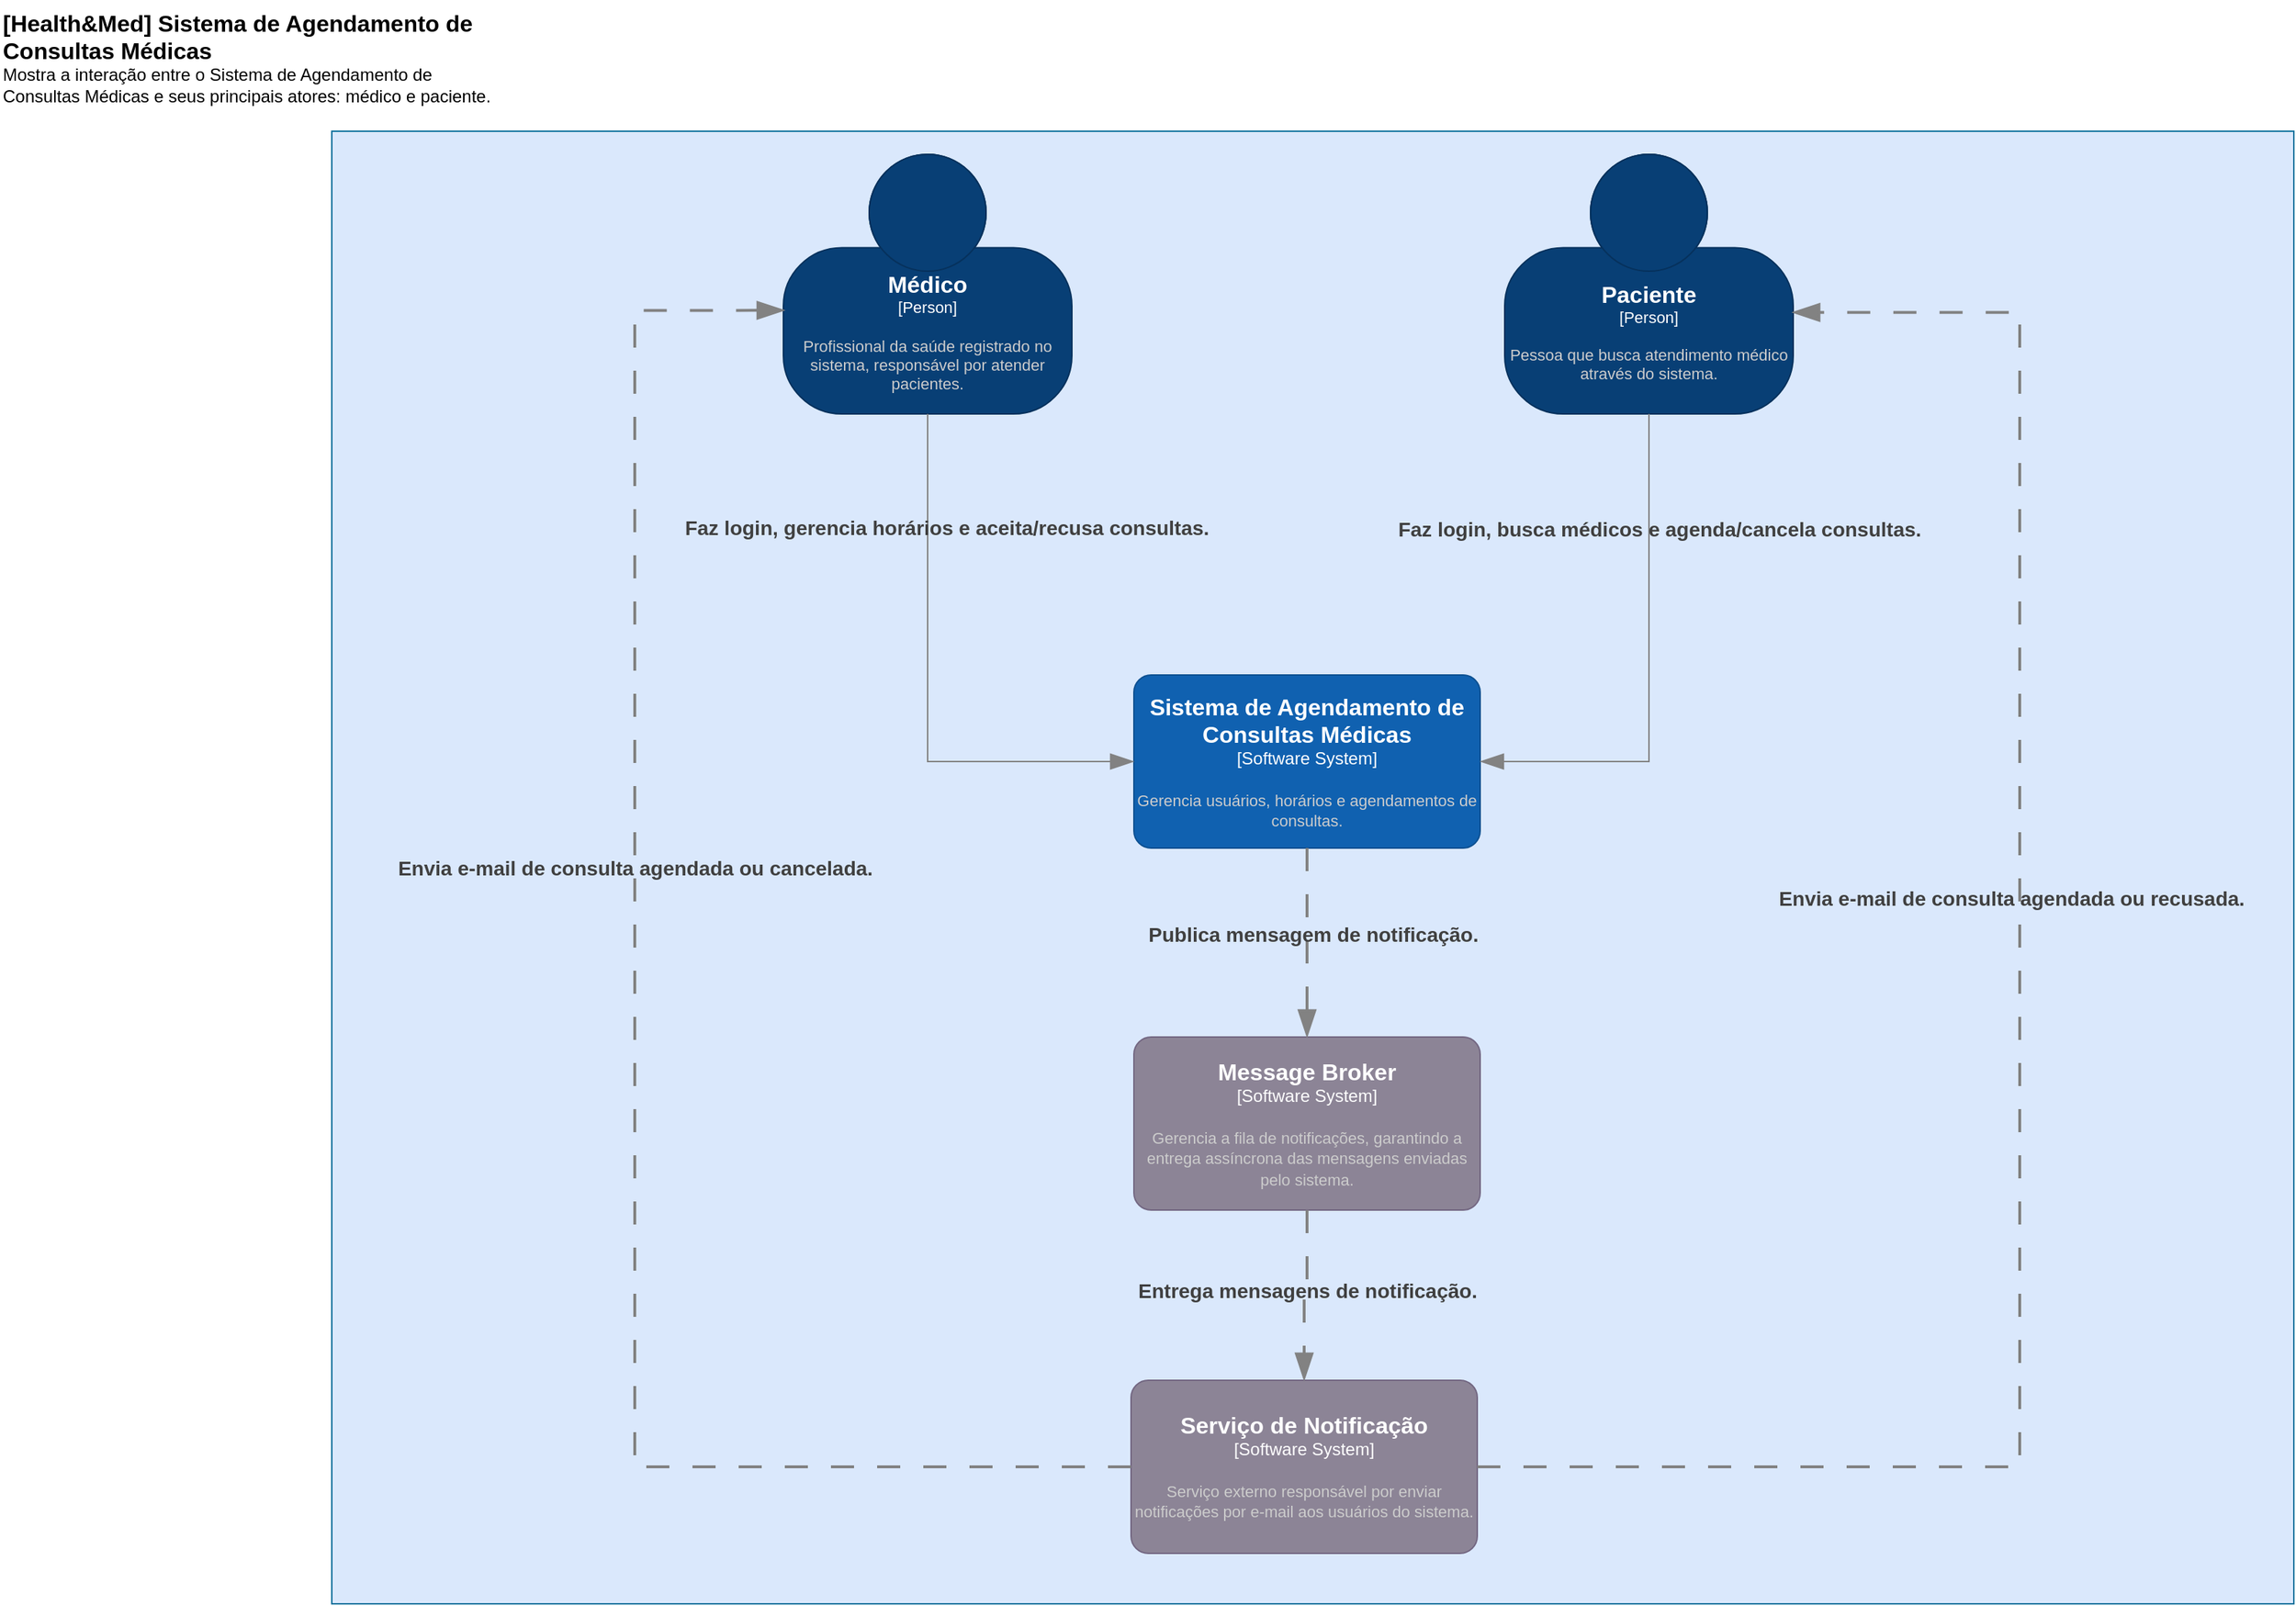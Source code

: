 <mxfile>
    <diagram id="context" name="Contexto">
        <mxGraphModel dx="2055" dy="1431" grid="1" gridSize="10" guides="1" tooltips="1" connect="1" arrows="1" fold="1" page="1" pageScale="1" pageWidth="1654" pageHeight="1169" math="0" shadow="0">
            <root>
                <object label="" id="0">
                    <mxCell/>
                </object>
                <mxCell id="1" parent="0"/>
                <mxCell id="27" value="" style="shape=rect;fillColor=#dae8fc;strokeColor=#10739E;" parent="1" vertex="1">
                    <mxGeometry x="250" y="114" width="1360" height="1021" as="geometry"/>
                </mxCell>
                <object placeholders="1" c4Name="Médico" c4Type="Person" c4Description="Profissional da saúde registrado no sistema, responsável por atender pacientes." label="&lt;font style=&quot;font-size: 16px&quot;&gt;&lt;b&gt;%c4Name%&lt;/b&gt;&lt;/font&gt;&lt;div&gt;[%c4Type%]&lt;/div&gt;&lt;br&gt;&lt;div&gt;&lt;font style=&quot;font-size: 11px&quot;&gt;&lt;font color=&quot;#cccccc&quot;&gt;%c4Description%&lt;/font&gt;&lt;/div&gt;" id="5">
                    <mxCell style="html=1;fontSize=11;dashed=0;whiteSpace=wrap;fillColor=#083F75;strokeColor=#06315C;fontColor=#ffffff;shape=mxgraph.c4.person2;align=center;metaEdit=1;points=[[0.5,0,0],[1,0.5,0],[1,0.75,0],[0.75,1,0],[0.5,1,0],[0.25,1,0],[0,0.75,0],[0,0.5,0]];resizable=0;" parent="1" vertex="1">
                        <mxGeometry x="563" y="130" width="200" height="180" as="geometry"/>
                    </mxCell>
                </object>
                <object placeholders="1" c4Name="Paciente" c4Type="Person" c4Description="Pessoa que busca atendimento médico através do sistema." label="&lt;font style=&quot;font-size: 16px&quot;&gt;&lt;b&gt;%c4Name%&lt;/b&gt;&lt;/font&gt;&lt;div&gt;[%c4Type%]&lt;/div&gt;&lt;br&gt;&lt;div&gt;&lt;font style=&quot;font-size: 11px&quot;&gt;&lt;font color=&quot;#cccccc&quot;&gt;%c4Description%&lt;/font&gt;&lt;/div&gt;" id="6">
                    <mxCell style="html=1;fontSize=11;dashed=0;whiteSpace=wrap;fillColor=#083F75;strokeColor=#06315C;fontColor=#ffffff;shape=mxgraph.c4.person2;align=center;metaEdit=1;points=[[0.5,0,0],[1,0.5,0],[1,0.75,0],[0.75,1,0],[0.5,1,0],[0.25,1,0],[0,0.75,0],[0,0.5,0]];resizable=0;" parent="1" vertex="1">
                        <mxGeometry x="1063" y="130" width="200" height="180" as="geometry"/>
                    </mxCell>
                </object>
                <object placeholders="1" c4Name="Sistema de Agendamento de Consultas Médicas" c4Type="Software System" c4Description="Gerencia usuários, horários e agendamentos de consultas." label="&lt;font style=&quot;font-size: 16px&quot;&gt;&lt;b&gt;%c4Name%&lt;/b&gt;&lt;/font&gt;&lt;div&gt;[%c4Type%]&lt;/div&gt;&lt;br&gt;&lt;div&gt;&lt;font style=&quot;font-size: 11px&quot;&gt;&lt;font color=&quot;#cccccc&quot;&gt;%c4Description%&lt;/font&gt;&lt;/div&gt;" id="7">
                    <mxCell style="rounded=1;whiteSpace=wrap;html=1;labelBackgroundColor=none;fillColor=#1061B0;fontColor=#ffffff;align=center;arcSize=10;strokeColor=#0D5091;metaEdit=1;resizable=0;points=[[0.25,0,0],[0.5,0,0],[0.75,0,0],[1,0.25,0],[1,0.5,0],[1,0.75,0],[0.75,1,0],[0.5,1,0],[0.25,1,0],[0,0.75,0],[0,0.5,0],[0,0.25,0]];" parent="1" vertex="1">
                        <mxGeometry x="806" y="491" width="240" height="120" as="geometry"/>
                    </mxCell>
                </object>
                <object placeholders="1" c4Name="[Health&amp;Med] Sistema de Agendamento de Consultas Médicas" c4Type="ContainerScopeBoundary" c4Description="Mostra a interação entre o Sistema de Agendamento de Consultas Médicas e seus principais atores: médico e paciente." label="&lt;font style=&quot;font-size: 16px&quot;&gt;&lt;b&gt;&lt;div style=&quot;text-align: left&quot;&gt;%c4Name%&lt;/div&gt;&lt;/b&gt;&lt;/font&gt;&lt;div style=&quot;text-align: left&quot;&gt;%c4Description%&lt;/div&gt;" id="8">
                    <mxCell style="text;html=1;strokeColor=none;fillColor=none;align=left;verticalAlign=top;whiteSpace=wrap;rounded=0;metaEdit=1;allowArrows=0;resizable=1;rotatable=0;connectable=0;recursiveResize=0;expand=0;pointerEvents=0;points=[[0.25,0,0],[0.5,0,0],[0.75,0,0],[1,0.25,0],[1,0.5,0],[1,0.75,0],[0.75,1,0],[0.5,1,0],[0.25,1,0],[0,0.75,0],[0,0.5,0],[0,0.25,0]];" parent="1" vertex="1">
                        <mxGeometry x="20" y="23" width="350" height="40" as="geometry"/>
                    </mxCell>
                </object>
                <object placeholders="1" c4Type="Relationship" c4Description="Faz login, gerencia horários e aceita/recusa consultas." label="&lt;div style=&quot;text-align: left; font-size: 14px;&quot;&gt;&lt;div style=&quot;text-align: center; font-size: 14px;&quot;&gt;&lt;b style=&quot;font-size: 14px;&quot;&gt;%c4Description%&lt;/b&gt;&lt;/div&gt;&lt;/div&gt;" id="9">
                    <mxCell style="endArrow=blockThin;html=1;fontSize=14;fontColor=#404040;strokeWidth=1;endFill=1;strokeColor=#828282;elbow=vertical;metaEdit=1;endSize=14;startSize=14;jumpStyle=arc;jumpSize=16;rounded=0;edgeStyle=orthogonalEdgeStyle;labelBackgroundColor=none;verticalAlign=middle;exitX=0.5;exitY=1;exitDx=0;exitDy=0;exitPerimeter=0;entryX=0;entryY=0.5;entryDx=0;entryDy=0;entryPerimeter=0;" parent="1" source="5" target="7" edge="1">
                        <mxGeometry x="-0.584" y="13" width="240" relative="1" as="geometry">
                            <mxPoint x="753" y="471" as="sourcePoint"/>
                            <mxPoint x="896" y="561" as="targetPoint"/>
                            <Array as="points">
                                <mxPoint x="663" y="551"/>
                            </Array>
                            <mxPoint y="-1" as="offset"/>
                        </mxGeometry>
                    </mxCell>
                </object>
                <object placeholders="1" c4Type="Relationship" c4Description="Faz login, busca médicos e agenda/cancela consultas." label="&lt;div style=&quot;text-align: left; font-size: 14px;&quot;&gt;&lt;div style=&quot;text-align: center; font-size: 14px;&quot;&gt;&lt;b style=&quot;font-size: 14px;&quot;&gt;%c4Description%&lt;/b&gt;&lt;/div&gt;&lt;/div&gt;" id="12">
                    <mxCell style="endArrow=blockThin;html=1;fontSize=14;fontColor=#404040;strokeWidth=1;endFill=1;strokeColor=#828282;elbow=vertical;metaEdit=1;endSize=14;startSize=14;jumpStyle=arc;jumpSize=16;rounded=0;edgeStyle=orthogonalEdgeStyle;labelBackgroundColor=none;exitX=0.5;exitY=1;exitDx=0;exitDy=0;exitPerimeter=0;entryX=1;entryY=0.5;entryDx=0;entryDy=0;entryPerimeter=0;" parent="1" source="6" target="7" edge="1">
                        <mxGeometry x="-0.553" y="7" width="240" relative="1" as="geometry">
                            <mxPoint x="1003" y="481" as="sourcePoint"/>
                            <mxPoint x="1243" y="481" as="targetPoint"/>
                            <mxPoint as="offset"/>
                        </mxGeometry>
                    </mxCell>
                </object>
                <object placeholders="1" c4Name="Serviço de Notificação" c4Type="Software System" c4Description="Serviço externo responsável por enviar notificações por e-mail aos usuários do sistema." label="&lt;font style=&quot;font-size: 16px&quot;&gt;&lt;b&gt;%c4Name%&lt;/b&gt;&lt;/font&gt;&lt;div&gt;[%c4Type%]&lt;/div&gt;&lt;br&gt;&lt;div&gt;&lt;font style=&quot;font-size: 11px&quot;&gt;&lt;font color=&quot;#cccccc&quot;&gt;%c4Description%&lt;/font&gt;&lt;/div&gt;" id="13">
                    <mxCell style="rounded=1;whiteSpace=wrap;html=1;labelBackgroundColor=none;fillColor=#8C8496;fontColor=#ffffff;align=center;arcSize=10;strokeColor=#736782;metaEdit=1;resizable=0;points=[[0.25,0,0],[0.5,0,0],[0.75,0,0],[1,0.25,0],[1,0.5,0],[1,0.75,0],[0.75,1,0],[0.5,1,0],[0.25,1,0],[0,0.75,0],[0,0.5,0],[0,0.25,0]];fontSize=12;" parent="1" vertex="1">
                        <mxGeometry x="804" y="980" width="240" height="120" as="geometry"/>
                    </mxCell>
                </object>
                <object placeholders="1" c4Type="Relationship" c4Description="Envia e-mail de consulta agendada ou recusada." label="&lt;div style=&quot;text-align: left; font-size: 14px;&quot;&gt;&lt;div style=&quot;text-align: center; font-size: 14px;&quot;&gt;&lt;b style=&quot;font-size: 14px;&quot;&gt;%c4Description%&lt;/b&gt;&lt;/div&gt;&lt;/div&gt;" id="17">
                    <mxCell style="endArrow=blockThin;html=1;fontSize=14;fontColor=#404040;strokeWidth=2;endFill=1;strokeColor=#828282;elbow=vertical;metaEdit=1;endSize=14;startSize=14;jumpStyle=arc;jumpSize=16;rounded=0;edgeStyle=orthogonalEdgeStyle;labelBackgroundColor=none;entryX=0.998;entryY=0.609;entryDx=0;entryDy=0;entryPerimeter=0;dashed=1;dashPattern=8 8;exitX=1;exitY=0.5;exitDx=0;exitDy=0;exitPerimeter=0;" parent="1" source="13" target="6" edge="1">
                        <mxGeometry x="0.155" y="6" width="240" relative="1" as="geometry">
                            <mxPoint x="1516" y="721" as="sourcePoint"/>
                            <mxPoint x="1233" y="431" as="targetPoint"/>
                            <mxPoint as="offset"/>
                            <Array as="points">
                                <mxPoint x="1420" y="1040"/>
                                <mxPoint x="1420" y="240"/>
                            </Array>
                        </mxGeometry>
                    </mxCell>
                </object>
                <object placeholders="1" c4Type="Relationship" c4Description="Envia e-mail de consulta agendada ou cancelada." label="&lt;div style=&quot;text-align: left; font-size: 14px;&quot;&gt;&lt;div style=&quot;text-align: center; font-size: 14px;&quot;&gt;&lt;b style=&quot;font-size: 14px;&quot;&gt;%c4Description%&lt;/b&gt;&lt;/div&gt;&lt;/div&gt;" id="21">
                    <mxCell style="endArrow=blockThin;html=1;fontSize=14;fontColor=#404040;strokeWidth=2;endFill=1;strokeColor=#828282;elbow=vertical;metaEdit=1;endSize=14;startSize=14;jumpStyle=arc;jumpSize=16;rounded=0;edgeStyle=orthogonalEdgeStyle;labelBackgroundColor=none;dashed=1;dashPattern=8 8;exitX=0;exitY=0.5;exitDx=0;exitDy=0;exitPerimeter=0;entryX=0.003;entryY=0.601;entryDx=0;entryDy=0;entryPerimeter=0;" parent="1" source="13" target="5" edge="1">
                        <mxGeometry x="0.215" width="240" relative="1" as="geometry">
                            <mxPoint x="1096" y="991" as="sourcePoint"/>
                            <mxPoint x="563" y="201" as="targetPoint"/>
                            <mxPoint as="offset"/>
                            <Array as="points">
                                <mxPoint x="460" y="1040"/>
                                <mxPoint x="460" y="238"/>
                            </Array>
                        </mxGeometry>
                    </mxCell>
                </object>
                <object placeholders="1" c4Name="Message Broker" c4Type="Software System" c4Description="Gerencia a fila de notificações, garantindo a entrega assíncrona das mensagens enviadas pelo sistema." label="&lt;font style=&quot;font-size: 16px&quot;&gt;&lt;b&gt;%c4Name%&lt;/b&gt;&lt;/font&gt;&lt;div&gt;[%c4Type%]&lt;/div&gt;&lt;br&gt;&lt;div&gt;&lt;font style=&quot;font-size: 11px&quot;&gt;&lt;font color=&quot;#cccccc&quot;&gt;%c4Description%&lt;/font&gt;&lt;/div&gt;" id="22">
                    <mxCell style="rounded=1;whiteSpace=wrap;html=1;labelBackgroundColor=none;fillColor=#8C8496;fontColor=#ffffff;align=center;arcSize=10;strokeColor=#736782;metaEdit=1;resizable=0;points=[[0.25,0,0],[0.5,0,0],[0.75,0,0],[1,0.25,0],[1,0.5,0],[1,0.75,0],[0.75,1,0],[0.5,1,0],[0.25,1,0],[0,0.75,0],[0,0.5,0],[0,0.25,0]];fontSize=12;" parent="1" vertex="1">
                        <mxGeometry x="806" y="742" width="240" height="120" as="geometry"/>
                    </mxCell>
                </object>
                <object placeholders="1" c4Type="Relationship" c4Description="Publica mensagem de notificação." label="&lt;div style=&quot;text-align: left; font-size: 14px;&quot;&gt;&lt;div style=&quot;text-align: center; font-size: 14px;&quot;&gt;&lt;b style=&quot;font-size: 14px;&quot;&gt;%c4Description%&lt;/b&gt;&lt;/div&gt;&lt;/div&gt;" id="23">
                    <mxCell style="endArrow=blockThin;html=1;fontSize=14;fontColor=#404040;strokeWidth=2;endFill=1;strokeColor=#828282;elbow=vertical;metaEdit=1;endSize=14;startSize=14;jumpStyle=arc;jumpSize=16;rounded=0;edgeStyle=orthogonalEdgeStyle;exitX=0.5;exitY=1;exitDx=0;exitDy=0;exitPerimeter=0;dashed=1;dashPattern=8 8;labelBackgroundColor=none;" parent="1" source="7" target="22" edge="1">
                        <mxGeometry x="-0.099" y="4" width="240" relative="1" as="geometry">
                            <mxPoint x="836" y="781" as="sourcePoint"/>
                            <mxPoint x="1076" y="781" as="targetPoint"/>
                            <mxPoint y="1" as="offset"/>
                        </mxGeometry>
                    </mxCell>
                </object>
                <object placeholders="1" c4Type="Relationship" c4Description="Entrega mensagens de notificação." label="&lt;div style=&quot;text-align: left; font-size: 14px;&quot;&gt;&lt;div style=&quot;text-align: center; font-size: 14px;&quot;&gt;&lt;b style=&quot;font-size: 14px;&quot;&gt;%c4Description%&lt;/b&gt;&lt;/div&gt;&lt;/div&gt;" id="25">
                    <mxCell style="endArrow=blockThin;html=1;fontSize=14;fontColor=#404040;strokeWidth=2;endFill=1;strokeColor=#828282;elbow=vertical;metaEdit=1;endSize=14;startSize=14;jumpStyle=arc;jumpSize=16;rounded=0;edgeStyle=orthogonalEdgeStyle;dashed=1;dashPattern=8 8;labelBackgroundColor=none;exitX=0.5;exitY=1;exitDx=0;exitDy=0;exitPerimeter=0;entryX=0.5;entryY=0;entryDx=0;entryDy=0;entryPerimeter=0;" parent="1" source="22" target="13" edge="1">
                        <mxGeometry x="-0.065" width="240" relative="1" as="geometry">
                            <mxPoint x="796" y="871" as="sourcePoint"/>
                            <mxPoint x="926" y="970" as="targetPoint"/>
                            <Array as="points"/>
                            <mxPoint as="offset"/>
                        </mxGeometry>
                    </mxCell>
                </object>
            </root>
        </mxGraphModel>
    </diagram>
    <diagram id="qJH-ELbxBhv3r4LYn33a" name="Container">
        <mxGraphModel dx="1738" dy="1211" grid="1" gridSize="10" guides="1" tooltips="1" connect="1" arrows="1" fold="1" page="1" pageScale="1" pageWidth="1654" pageHeight="1169" math="0" shadow="0">
            <root>
                <mxCell id="0"/>
                <mxCell id="1" parent="0"/>
                <mxCell id="sWTSgXIz7LVE_ueWtOqW-6" value="" style="shape=rect;fillColor=#dae8fc;strokeColor=#10739E;" vertex="1" parent="1">
                    <mxGeometry x="878" y="796" width="460" height="190" as="geometry"/>
                </mxCell>
                <mxCell id="ch1uVzLeVivD8FiJVT46-1" value="" style="shape=rect;fillColor=#dae8fc;strokeColor=#10739E;" vertex="1" parent="1">
                    <mxGeometry x="530" y="246" width="840" height="530" as="geometry"/>
                </mxCell>
                <mxCell id="7VDzpLnFubuRsDMDTf4r-2" value="" style="aspect=fixed;html=1;points=[];align=center;image;fontSize=12;image=img/lib/azure2/databases/Azure_Database_PostgreSQL_Server.svg;" vertex="1" parent="1">
                    <mxGeometry x="1300" y="553" width="48" height="64" as="geometry"/>
                </mxCell>
                <object placeholders="1" c4Name="API Agendamento de Consultas Médicas" c4Type="WebApi" c4Description="Gerencia médicos, pacientes e agendamentos de consultas médicas." label="&lt;font style=&quot;font-size: 16px&quot;&gt;&lt;b&gt;%c4Name%&lt;/b&gt;&lt;/font&gt;&lt;div&gt;[%c4Type%]&lt;/div&gt;&lt;br&gt;&lt;div&gt;&lt;font style=&quot;font-size: 11px&quot;&gt;&lt;font color=&quot;#cccccc&quot;&gt;%c4Description%&lt;/font&gt;&lt;/div&gt;" id="7VDzpLnFubuRsDMDTf4r-3">
                    <mxCell style="rounded=1;whiteSpace=wrap;html=1;labelBackgroundColor=none;fillColor=#1061B0;fontColor=#ffffff;align=center;arcSize=10;strokeColor=#0D5091;metaEdit=1;resizable=0;points=[[0.25,0,0],[0.5,0,0],[0.75,0,0],[1,0.25,0],[1,0.5,0],[1,0.75,0],[0.75,1,0],[0.5,1,0],[0.25,1,0],[0,0.75,0],[0,0.5,0],[0,0.25,0]];" vertex="1" parent="1">
                        <mxGeometry x="904" y="521" width="240" height="120" as="geometry"/>
                    </mxCell>
                </object>
                <object placeholders="1" c4Name="RabbitMQ" c4Type="Software System" c4Description="Gerencia a fila de notificações, garantindo a entrega assíncrona das mensagens enviadas pelo sistema." label="&lt;font style=&quot;font-size: 16px&quot;&gt;&lt;b&gt;%c4Name%&lt;/b&gt;&lt;/font&gt;&lt;div&gt;[%c4Type%]&lt;/div&gt;&lt;br&gt;&lt;div&gt;&lt;font style=&quot;font-size: 11px&quot;&gt;&lt;font color=&quot;#cccccc&quot;&gt;%c4Description%&lt;/font&gt;&lt;/div&gt;" id="7VDzpLnFubuRsDMDTf4r-4">
                    <mxCell style="rounded=1;whiteSpace=wrap;html=1;labelBackgroundColor=none;fillColor=#8C8496;fontColor=#ffffff;align=center;arcSize=10;strokeColor=#736782;metaEdit=1;resizable=0;points=[[0.25,0,0],[0.5,0,0],[0.75,0,0],[1,0.25,0],[1,0.5,0],[1,0.75,0],[0.75,1,0],[0.5,1,0],[0.25,1,0],[0,0.75,0],[0,0.5,0],[0,0.25,0]];fontSize=12;" vertex="1" parent="1">
                        <mxGeometry x="600" y="90" width="240" height="120" as="geometry"/>
                    </mxCell>
                </object>
                <object placeholders="1" c4Name="Serviço de Notificação" c4Type="SMTP" c4Description="Serviço externo responsável por enviar notificações por e-mail aos usuários do sistema." label="&lt;font style=&quot;font-size: 16px&quot;&gt;&lt;b&gt;%c4Name%&lt;/b&gt;&lt;/font&gt;&lt;div&gt;[%c4Type%]&lt;/div&gt;&lt;br&gt;&lt;div&gt;&lt;font style=&quot;font-size: 11px&quot;&gt;&lt;font color=&quot;#cccccc&quot;&gt;%c4Description%&lt;/font&gt;&lt;/div&gt;" id="7VDzpLnFubuRsDMDTf4r-6">
                    <mxCell style="rounded=1;whiteSpace=wrap;html=1;labelBackgroundColor=none;fillColor=#8C8496;fontColor=#ffffff;align=center;arcSize=10;strokeColor=#736782;metaEdit=1;resizable=0;points=[[0.25,0,0],[0.5,0,0],[0.75,0,0],[1,0.25,0],[1,0.5,0],[1,0.75,0],[0.75,1,0],[0.5,1,0],[0.25,1,0],[0,0.75,0],[0,0.5,0],[0,0.25,0]];fontSize=12;" vertex="1" parent="1">
                        <mxGeometry x="210" y="808" width="240" height="120" as="geometry"/>
                    </mxCell>
                </object>
                <object placeholders="1" c4Name="Consumer de Notificações" c4Type=".Net 8 Worker" c4Description="Processa mensagens da fila do message broker e aciona o sistema de envio de notifcações" label="&lt;font style=&quot;font-size: 16px&quot;&gt;&lt;b&gt;%c4Name%&lt;/b&gt;&lt;/font&gt;&lt;div&gt;[%c4Type%]&lt;/div&gt;&lt;br&gt;&lt;div&gt;&lt;font style=&quot;font-size: 11px&quot;&gt;&lt;font color=&quot;#cccccc&quot;&gt;%c4Description%&lt;/font&gt;&lt;/div&gt;" id="7VDzpLnFubuRsDMDTf4r-7">
                    <mxCell style="rounded=1;whiteSpace=wrap;html=1;labelBackgroundColor=none;fillColor=#1061B0;fontColor=#ffffff;align=center;arcSize=10;strokeColor=#0D5091;metaEdit=1;resizable=0;points=[[0.25,0,0],[0.5,0,0],[0.75,0,0],[1,0.25,0],[1,0.5,0],[1,0.75,0],[0.75,1,0],[0.5,1,0],[0.25,1,0],[0,0.75,0],[0,0.5,0],[0,0.25,0]];" vertex="1" parent="1">
                        <mxGeometry x="570" y="617" width="240" height="120" as="geometry"/>
                    </mxCell>
                </object>
                <object placeholders="1" c4Type="Interface do usuário" c4Container="Container" c4Technology="Swagger" c4Description="Permite a interação dos usuários com as APIs" label="&lt;font style=&quot;font-size: 16px&quot;&gt;&lt;b&gt;%c4Type%&lt;/b&gt;&lt;/font&gt;&lt;div&gt;[%c4Container%:&amp;nbsp;%c4Technology%]&lt;/div&gt;&lt;br&gt;&lt;div&gt;&lt;font style=&quot;font-size: 11px&quot;&gt;&lt;font color=&quot;#E6E6E6&quot;&gt;%c4Description%&lt;/font&gt;&lt;/div&gt;" id="7VDzpLnFubuRsDMDTf4r-8">
                    <mxCell style="shape=mxgraph.c4.webBrowserContainer2;whiteSpace=wrap;html=1;boundedLbl=1;rounded=0;labelBackgroundColor=none;strokeColor=#118ACD;fillColor=#23A2D9;strokeColor=#118ACD;strokeColor2=#0E7DAD;fontSize=12;fontColor=#ffffff;align=center;metaEdit=1;points=[[0.5,0,0],[1,0.25,0],[1,0.5,0],[1,0.75,0],[0.5,1,0],[0,0.75,0],[0,0.5,0],[0,0.25,0]];resizable=0;" vertex="1" parent="1">
                        <mxGeometry x="904" y="264" width="240" height="160" as="geometry"/>
                    </mxCell>
                </object>
                <object placeholders="1" c4Name="Usuário" c4Type="Person" c4Description="Médicos e pacientes usuários do sistema." label="&lt;font style=&quot;font-size: 16px&quot;&gt;&lt;b&gt;%c4Name%&lt;/b&gt;&lt;/font&gt;&lt;div&gt;[%c4Type%]&lt;/div&gt;&lt;br&gt;&lt;div&gt;&lt;font style=&quot;font-size: 11px&quot;&gt;&lt;font color=&quot;#cccccc&quot;&gt;%c4Description%&lt;/font&gt;&lt;/div&gt;" id="k471JaLLRBy0TzQMYIUR-1">
                    <mxCell style="html=1;fontSize=11;dashed=0;whiteSpace=wrap;fillColor=#083F75;strokeColor=#06315C;fontColor=#ffffff;shape=mxgraph.c4.person2;align=center;metaEdit=1;points=[[0.5,0,0],[1,0.5,0],[1,0.75,0],[0.75,1,0],[0.5,1,0],[0.25,1,0],[0,0.75,0],[0,0.5,0]];resizable=0;" vertex="1" parent="1">
                        <mxGeometry x="230" y="232" width="200" height="180" as="geometry"/>
                    </mxCell>
                </object>
                <object placeholders="1" c4Name="API de Autenticação" c4Type="WebApi" c4Description="Fornece autenticação e autorização, gerenciando usuários e perfis de acesso." label="&lt;font style=&quot;font-size: 16px&quot;&gt;&lt;b&gt;%c4Name%&lt;/b&gt;&lt;/font&gt;&lt;div&gt;[%c4Type%]&lt;/div&gt;&lt;br&gt;&lt;div&gt;&lt;font style=&quot;font-size: 11px&quot;&gt;&lt;font color=&quot;#cccccc&quot;&gt;%c4Description%&lt;/font&gt;&lt;/div&gt;" id="c8fNcyDzNE4Yc_1JQxk7-1">
                    <mxCell style="rounded=1;whiteSpace=wrap;html=1;labelBackgroundColor=none;fillColor=#1061B0;fontColor=#ffffff;align=center;arcSize=10;strokeColor=#0D5091;metaEdit=1;resizable=0;points=[[0.25,0,0],[0.5,0,0],[0.75,0,0],[1,0.25,0],[1,0.5,0],[1,0.75,0],[0.75,1,0],[0.5,1,0],[0.25,1,0],[0,0.75,0],[0,0.5,0],[0,0.25,0]];" vertex="1" parent="1">
                        <mxGeometry x="904" y="831" width="240" height="120" as="geometry"/>
                    </mxCell>
                </object>
                <object placeholders="1" c4Type="Relationship" c4Description="Solicita&#10;autenticação e&#10;tokens JWT." label="&lt;div style=&quot;text-align: left; font-size: 9px;&quot;&gt;&lt;div style=&quot;text-align: center; font-size: 9px;&quot;&gt;&lt;span style=&quot;font-size: 9px;&quot;&gt;%c4Description%&lt;/span&gt;&lt;/div&gt;&lt;/div&gt;" id="ddzWdYHskHEe4GUEYm9w-1">
                    <mxCell style="endArrow=blockThin;html=1;fontSize=9;fontColor=#828282;strokeWidth=1;endFill=1;strokeColor=#828282;elbow=vertical;metaEdit=1;endSize=14;startSize=14;jumpStyle=arc;jumpSize=16;rounded=0;edgeStyle=orthogonalEdgeStyle;exitX=0.5;exitY=1;exitDx=0;exitDy=0;exitPerimeter=0;entryX=0.5;entryY=0;entryDx=0;entryDy=0;entryPerimeter=0;fontStyle=0" edge="1" parent="1" source="7VDzpLnFubuRsDMDTf4r-3" target="c8fNcyDzNE4Yc_1JQxk7-1">
                        <mxGeometry x="-0.269" width="240" relative="1" as="geometry">
                            <mxPoint x="860" y="804" as="sourcePoint"/>
                            <mxPoint x="950" y="894" as="targetPoint"/>
                            <mxPoint as="offset"/>
                        </mxGeometry>
                    </mxCell>
                </object>
                <object placeholders="1" c4Type="Relationship" c4Description="Armazena e&#10;valida credenciais." label="&lt;div style=&quot;text-align: left; font-size: 9px;&quot;&gt;&lt;div style=&quot;text-align: center; font-size: 9px;&quot;&gt;&lt;span style=&quot;font-size: 9px;&quot;&gt;%c4Description%&lt;/span&gt;&lt;/div&gt;&lt;/div&gt;" id="ddzWdYHskHEe4GUEYm9w-2">
                    <mxCell style="endArrow=blockThin;html=1;fontSize=9;fontColor=#828282;strokeWidth=1;endFill=1;strokeColor=#828282;elbow=vertical;metaEdit=1;endSize=14;startSize=14;jumpStyle=arc;jumpSize=16;rounded=0;edgeStyle=orthogonalEdgeStyle;fontStyle=0" edge="1" parent="1" source="c8fNcyDzNE4Yc_1JQxk7-1" target="7VDzpLnFubuRsDMDTf4r-2">
                        <mxGeometry x="-0.543" y="1" width="240" relative="1" as="geometry">
                            <mxPoint x="760" y="884" as="sourcePoint"/>
                            <mxPoint x="1000" y="884" as="targetPoint"/>
                            <mxPoint as="offset"/>
                        </mxGeometry>
                    </mxCell>
                </object>
                <object placeholders="1" c4Type="Relationship" c4Description="Interage&#10;via interface web." label="&lt;div style=&quot;text-align: left; font-size: 9px;&quot;&gt;&lt;div style=&quot;text-align: center; font-size: 9px;&quot;&gt;&lt;span style=&quot;font-size: 9px;&quot;&gt;%c4Description%&lt;/span&gt;&lt;/div&gt;&lt;/div&gt;" id="ddzWdYHskHEe4GUEYm9w-6">
                    <mxCell style="endArrow=blockThin;html=1;fontSize=9;fontColor=#828282;strokeWidth=1;endFill=1;strokeColor=#828282;elbow=vertical;metaEdit=1;endSize=14;startSize=14;jumpStyle=arc;jumpSize=16;rounded=0;edgeStyle=orthogonalEdgeStyle;exitX=1.006;exitY=0.62;exitDx=0;exitDy=0;exitPerimeter=0;entryX=0;entryY=0.5;entryDx=0;entryDy=0;entryPerimeter=0;fontStyle=0" edge="1" parent="1" source="k471JaLLRBy0TzQMYIUR-1" target="7VDzpLnFubuRsDMDTf4r-8">
                        <mxGeometry x="-0.329" width="240" relative="1" as="geometry">
                            <mxPoint x="680" y="774" as="sourcePoint"/>
                            <mxPoint x="920" y="774" as="targetPoint"/>
                            <mxPoint as="offset"/>
                        </mxGeometry>
                    </mxCell>
                </object>
                <object placeholders="1" c4Type="Relationship" c4Description="Login e&#10;operações CRUD." label="&lt;div style=&quot;text-align: left; font-size: 9px;&quot;&gt;&lt;div style=&quot;text-align: center; font-size: 9px;&quot;&gt;&lt;span style=&quot;font-size: 9px;&quot;&gt;%c4Description%&lt;/span&gt;&lt;/div&gt;&lt;/div&gt;" id="ch1uVzLeVivD8FiJVT46-6">
                    <mxCell style="endArrow=blockThin;html=1;fontSize=9;fontColor=#828282;strokeWidth=1;endFill=1;strokeColor=#828282;elbow=vertical;metaEdit=1;endSize=14;startSize=14;jumpStyle=arc;jumpSize=16;rounded=0;edgeStyle=orthogonalEdgeStyle;exitX=0.5;exitY=1;exitDx=0;exitDy=0;exitPerimeter=0;entryX=0.5;entryY=0;entryDx=0;entryDy=0;entryPerimeter=0;fontStyle=0" edge="1" parent="1" source="7VDzpLnFubuRsDMDTf4r-8" target="7VDzpLnFubuRsDMDTf4r-3">
                        <mxGeometry width="240" relative="1" as="geometry">
                            <mxPoint x="740" y="774" as="sourcePoint"/>
                            <mxPoint x="980" y="774" as="targetPoint"/>
                        </mxGeometry>
                    </mxCell>
                </object>
                <object placeholders="1" c4Type="Relationship" c4Description="Armazena dados&#10;de usuários e&#10;de consultas médicas." label="&lt;div style=&quot;text-align: left; font-size: 8px;&quot;&gt;&lt;div style=&quot;text-align: center; font-size: 8px;&quot;&gt;&lt;span style=&quot;font-size: 8px;&quot;&gt;%c4Description%&lt;/span&gt;&lt;/div&gt;&lt;/div&gt;" id="sWTSgXIz7LVE_ueWtOqW-1">
                    <mxCell style="endArrow=blockThin;html=1;fontSize=8;fontColor=#828282;strokeWidth=1;endFill=1;strokeColor=#828282;elbow=vertical;metaEdit=1;endSize=14;startSize=14;jumpStyle=arc;jumpSize=16;rounded=0;edgeStyle=orthogonalEdgeStyle;exitX=1;exitY=0.5;exitDx=0;exitDy=0;exitPerimeter=0;fontStyle=0;verticalAlign=middle;" edge="1" parent="1" source="7VDzpLnFubuRsDMDTf4r-3" target="7VDzpLnFubuRsDMDTf4r-2">
                        <mxGeometry x="-0.068" width="240" relative="1" as="geometry">
                            <mxPoint x="670" y="724" as="sourcePoint"/>
                            <mxPoint x="1320" y="604" as="targetPoint"/>
                            <mxPoint as="offset"/>
                        </mxGeometry>
                    </mxCell>
                </object>
                <object placeholders="1" c4Type="Relationship" c4Description="Publica eventos &#10;de status das &#10;consultas." label="&lt;div style=&quot;text-align: left; font-size: 8px;&quot;&gt;&lt;div style=&quot;text-align: center; font-size: 8px;&quot;&gt;&lt;span style=&quot;font-size: 8px;&quot;&gt;%c4Description%&lt;/span&gt;&lt;/div&gt;&lt;/div&gt;" id="sWTSgXIz7LVE_ueWtOqW-3">
                    <mxCell style="endArrow=blockThin;html=1;fontSize=8;fontColor=#828282;strokeWidth=1;endFill=1;strokeColor=#828282;elbow=vertical;metaEdit=1;endSize=14;startSize=14;jumpStyle=arc;jumpSize=16;rounded=0;edgeStyle=orthogonalEdgeStyle;entryX=0.75;entryY=1;entryDx=0;entryDy=0;entryPerimeter=0;fontStyle=0" edge="1" parent="1" source="7VDzpLnFubuRsDMDTf4r-3" target="7VDzpLnFubuRsDMDTf4r-4">
                        <mxGeometry x="0.0" width="240" relative="1" as="geometry">
                            <mxPoint x="690" y="530" as="sourcePoint"/>
                            <mxPoint x="930" y="530" as="targetPoint"/>
                            <mxPoint as="offset"/>
                        </mxGeometry>
                    </mxCell>
                </object>
                <object placeholders="1" c4Type="Relationship" c4Description="Dispara &#10;solicitação de &#10;envio de notifcação." label="&lt;div style=&quot;text-align: left; font-size: 9px;&quot;&gt;&lt;div style=&quot;text-align: center; font-size: 9px;&quot;&gt;&lt;span style=&quot;font-size: 9px;&quot;&gt;%c4Description%&lt;/span&gt;&lt;/div&gt;&lt;/div&gt;" id="sWTSgXIz7LVE_ueWtOqW-5">
                    <mxCell style="endArrow=blockThin;html=1;fontSize=9;fontColor=#828282;strokeWidth=1;endFill=1;elbow=vertical;metaEdit=1;endSize=14;startSize=14;jumpStyle=arc;jumpSize=16;rounded=0;edgeStyle=orthogonalEdgeStyle;exitX=0.5;exitY=1;exitDx=0;exitDy=0;exitPerimeter=0;entryX=1;entryY=0.5;entryDx=0;entryDy=0;entryPerimeter=0;dashed=1;dashPattern=8 8;fillColor=none;strokeColor=#828282;fontStyle=0" edge="1" parent="1" source="7VDzpLnFubuRsDMDTf4r-7" target="7VDzpLnFubuRsDMDTf4r-6">
                        <mxGeometry x="0.299" y="2" width="240" relative="1" as="geometry">
                            <mxPoint x="690" y="530" as="sourcePoint"/>
                            <mxPoint x="930" y="530" as="targetPoint"/>
                            <mxPoint as="offset"/>
                        </mxGeometry>
                    </mxCell>
                </object>
                <object placeholders="1" c4Type="Relationship" c4Description="Envia e-mail &#10;de notificação com o status das consultas" label="&lt;div style=&quot;text-align: left; font-size: 9px;&quot;&gt;&lt;div style=&quot;text-align: center; font-size: 9px;&quot;&gt;&lt;span style=&quot;font-size: 9px;&quot;&gt;%c4Description%&lt;/span&gt;&lt;/div&gt;&lt;/div&gt;" id="sWTSgXIz7LVE_ueWtOqW-7">
                    <mxCell style="endArrow=blockThin;html=1;fontSize=9;fontColor=#828282;strokeWidth=1;endFill=1;elbow=vertical;metaEdit=1;endSize=14;startSize=14;jumpStyle=arc;jumpSize=16;rounded=0;edgeStyle=orthogonalEdgeStyle;entryX=0.5;entryY=1;entryDx=0;entryDy=0;entryPerimeter=0;exitX=0.5;exitY=0;exitDx=0;exitDy=0;exitPerimeter=0;dashed=1;dashPattern=8 8;fillColor=none;strokeColor=#828282;fontStyle=0" edge="1" parent="1" source="7VDzpLnFubuRsDMDTf4r-6" target="k471JaLLRBy0TzQMYIUR-1">
                        <mxGeometry width="240" relative="1" as="geometry">
                            <mxPoint x="340" y="750" as="sourcePoint"/>
                            <mxPoint x="930" y="560" as="targetPoint"/>
                        </mxGeometry>
                    </mxCell>
                </object>
                <object placeholders="1" c4Type="Relationship" c4Description="Consome eventos de &#10;status&#10;das consultas." label="&lt;div style=&quot;text-align: left; font-size: 8px;&quot;&gt;&lt;div style=&quot;text-align: center; font-size: 8px;&quot;&gt;&lt;span style=&quot;font-size: 8px;&quot;&gt;%c4Description%&lt;/span&gt;&lt;/div&gt;&lt;/div&gt;" id="2k6VjJ17Z6md-9pO-ZhF-1">
                    <mxCell style="endArrow=blockThin;html=1;fontSize=8;fontColor=#828282;strokeWidth=1;endFill=1;strokeColor=#828282;elbow=vertical;metaEdit=1;endSize=14;startSize=14;jumpStyle=arc;jumpSize=16;rounded=0;edgeStyle=orthogonalEdgeStyle;dashed=1;dashPattern=8 8;entryX=0.25;entryY=1;entryDx=0;entryDy=0;entryPerimeter=0;exitX=0.375;exitY=0.025;exitDx=0;exitDy=0;exitPerimeter=0;fontStyle=0" edge="1" parent="1" source="7VDzpLnFubuRsDMDTf4r-7" target="7VDzpLnFubuRsDMDTf4r-4">
                        <mxGeometry x="-0.171" width="240" relative="1" as="geometry">
                            <mxPoint x="580" y="450" as="sourcePoint"/>
                            <mxPoint x="820" y="450" as="targetPoint"/>
                            <mxPoint y="1" as="offset"/>
                        </mxGeometry>
                    </mxCell>
                </object>
            </root>
        </mxGraphModel>
    </diagram>
    <diagram id="yac34-QpczB2sK7ecOAS" name="Componente">
        <mxGraphModel dx="2260" dy="1574" grid="1" gridSize="10" guides="1" tooltips="1" connect="1" arrows="1" fold="1" page="1" pageScale="1" pageWidth="1654" pageHeight="1169" math="0" shadow="0">
            <root>
                <mxCell id="0"/>
                <mxCell id="1" parent="0"/>
                <mxCell id="CJZA-OCCVxI9ZWZLOCuk-1" value="" style="shape=rect;fillColor=#dae8fc;strokeColor=#10739E;" vertex="1" parent="1">
                    <mxGeometry x="170" y="360" width="2560" height="1550" as="geometry"/>
                </mxCell>
                <object placeholders="1" c4Name="MedicoController" c4Type="Component" c4Technology=".Net 8 " c4Description="Gerencia requisições HTTP de login, cadastro e busca de médicos." label="&lt;font style=&quot;font-size: 16px&quot;&gt;&lt;b&gt;%c4Name%&lt;/b&gt;&lt;/font&gt;&lt;div&gt;[%c4Type%: %c4Technology%]&lt;/div&gt;&lt;br&gt;&lt;div&gt;&lt;font style=&quot;font-size: 11px&quot;&gt;%c4Description%&lt;/font&gt;&lt;/div&gt;" id="paCW3qBxhfx6seu1IYIa-1">
                    <mxCell style="rounded=1;whiteSpace=wrap;html=1;labelBackgroundColor=none;fillColor=#63BEF2;fontColor=#ffffff;align=center;arcSize=6;strokeColor=#2086C9;metaEdit=1;resizable=0;points=[[0.25,0,0],[0.5,0,0],[0.75,0,0],[1,0.25,0],[1,0.5,0],[1,0.75,0],[0.75,1,0],[0.5,1,0],[0.25,1,0],[0,0.75,0],[0,0.5,0],[0,0.25,0]];fontSize=15;" vertex="1" parent="1">
                        <mxGeometry x="420" y="490" width="240" height="120" as="geometry"/>
                    </mxCell>
                </object>
                <object placeholders="1" c4Name="PacienteController" c4Type="Component" c4Technology=".Net 8 " c4Description="Gerencia requisições HTTP de login, cadastro e busca de pacientes." label="&lt;font style=&quot;font-size: 16px&quot;&gt;&lt;b&gt;%c4Name%&lt;/b&gt;&lt;/font&gt;&lt;div&gt;[%c4Type%: %c4Technology%]&lt;/div&gt;&lt;br&gt;&lt;div&gt;&lt;font style=&quot;font-size: 11px&quot;&gt;%c4Description%&lt;/font&gt;&lt;/div&gt;" id="paCW3qBxhfx6seu1IYIa-2">
                    <mxCell style="rounded=1;whiteSpace=wrap;html=1;labelBackgroundColor=none;fillColor=#63BEF2;fontColor=#ffffff;align=center;arcSize=6;strokeColor=#2086C9;metaEdit=1;resizable=0;points=[[0.25,0,0],[0.5,0,0],[0.75,0,0],[1,0.25,0],[1,0.5,0],[1,0.75,0],[0.75,1,0],[0.5,1,0],[0.25,1,0],[0,0.75,0],[0,0.5,0],[0,0.25,0]];fontSize=15;" vertex="1" parent="1">
                        <mxGeometry x="1590" y="490" width="240" height="120" as="geometry"/>
                    </mxCell>
                </object>
                <object placeholders="1" c4Name="ServiceCadastroMedico" c4Type="Component" c4Technology=".Net 8" c4Description="Responsável pelas regras de negócio da entidade médico." label="&lt;font style=&quot;font-size: 16px&quot;&gt;&lt;b&gt;%c4Name%&lt;/b&gt;&lt;/font&gt;&lt;div&gt;[%c4Type%: %c4Technology%]&lt;/div&gt;&lt;br&gt;&lt;div&gt;&lt;font style=&quot;font-size: 11px&quot;&gt;%c4Description%&lt;/font&gt;&lt;/div&gt;" id="paCW3qBxhfx6seu1IYIa-3">
                    <mxCell style="rounded=1;whiteSpace=wrap;html=1;labelBackgroundColor=none;fillColor=#63BEF2;fontColor=#ffffff;align=center;arcSize=6;strokeColor=#2086C9;metaEdit=1;resizable=0;points=[[0.25,0,0],[0.5,0,0],[0.75,0,0],[1,0.25,0],[1,0.5,0],[1,0.75,0],[0.75,1,0],[0.5,1,0],[0.25,1,0],[0,0.75,0],[0,0.5,0],[0,0.25,0]];fontSize=15;" vertex="1" parent="1">
                        <mxGeometry x="420" y="673" width="240" height="120" as="geometry"/>
                    </mxCell>
                </object>
                <object placeholders="1" c4Name="ServiceCadastroPaciente" c4Type="Component" c4Technology=".Net 8" c4Description="Responsável pelas operações CRUD na entidade paciente." label="&lt;font style=&quot;font-size: 16px&quot;&gt;&lt;b&gt;%c4Name%&lt;/b&gt;&lt;/font&gt;&lt;div&gt;[%c4Type%: %c4Technology%]&lt;/div&gt;&lt;br&gt;&lt;div&gt;&lt;font style=&quot;font-size: 11px&quot;&gt;%c4Description%&lt;/font&gt;&lt;/div&gt;" id="paCW3qBxhfx6seu1IYIa-4">
                    <mxCell style="rounded=1;whiteSpace=wrap;html=1;labelBackgroundColor=none;fillColor=#63BEF2;fontColor=#ffffff;align=center;arcSize=6;strokeColor=#2086C9;metaEdit=1;resizable=0;points=[[0.25,0,0],[0.5,0,0],[0.75,0,0],[1,0.25,0],[1,0.5,0],[1,0.75,0],[0.75,1,0],[0.5,1,0],[0.25,1,0],[0,0.75,0],[0,0.5,0],[0,0.25,0]];fontSize=15;" vertex="1" parent="1">
                        <mxGeometry x="1590" y="660" width="240" height="120" as="geometry"/>
                    </mxCell>
                </object>
                <object placeholders="1" c4Name="ServiceConsulta" c4Type="Component" c4Technology=".Net 8" c4Description="Responsável pelas operações CRUD das consultas médicas." label="&lt;font style=&quot;font-size: 16px&quot;&gt;&lt;b&gt;%c4Name%&lt;/b&gt;&lt;/font&gt;&lt;div&gt;[%c4Type%: %c4Technology%]&lt;/div&gt;&lt;br&gt;&lt;div&gt;&lt;font style=&quot;font-size: 11px&quot;&gt;%c4Description%&lt;/font&gt;&lt;/div&gt;" id="paCW3qBxhfx6seu1IYIa-5">
                    <mxCell style="rounded=1;whiteSpace=wrap;html=1;labelBackgroundColor=none;fillColor=#63BEF2;fontColor=#ffffff;align=center;arcSize=6;strokeColor=#2086C9;metaEdit=1;resizable=0;points=[[0.25,0,0],[0.5,0,0],[0.75,0,0],[1,0.25,0],[1,0.5,0],[1,0.75,0],[0.75,1,0],[0.5,1,0],[0.25,1,0],[0,0.75,0],[0,0.5,0],[0,0.25,0]];fontSize=15;" vertex="1" parent="1">
                        <mxGeometry x="1040" y="673" width="240" height="120" as="geometry"/>
                    </mxCell>
                </object>
                <object placeholders="1" c4Name="ConsultaController" c4Type="Component" c4Technology=".Net 8 " c4Description="Gerencia requisições HTTP" label="&lt;font style=&quot;font-size: 16px&quot;&gt;&lt;b&gt;%c4Name%&lt;/b&gt;&lt;/font&gt;&lt;div&gt;[%c4Type%: %c4Technology%]&lt;/div&gt;&lt;br&gt;&lt;div&gt;&lt;font style=&quot;font-size: 11px&quot;&gt;%c4Description%&lt;/font&gt;&lt;/div&gt;" id="paCW3qBxhfx6seu1IYIa-9">
                    <mxCell style="rounded=1;whiteSpace=wrap;html=1;labelBackgroundColor=none;fillColor=#63BEF2;fontColor=#ffffff;align=center;arcSize=6;strokeColor=#2086C9;metaEdit=1;resizable=0;points=[[0.25,0,0],[0.5,0,0],[0.75,0,0],[1,0.25,0],[1,0.5,0],[1,0.75,0],[0.75,1,0],[0.5,1,0],[0.25,1,0],[0,0.75,0],[0,0.5,0],[0,0.25,0]];fontSize=15;" vertex="1" parent="1">
                        <mxGeometry x="1040" y="490" width="240" height="120" as="geometry"/>
                    </mxCell>
                </object>
                <object placeholders="1" c4Name="RepositoryMedico" c4Type="Component" c4Technology=".Net 8" c4Description="Responsável pelas operações CRUD na entidade médico." label="&lt;font style=&quot;font-size: 16px&quot;&gt;&lt;b&gt;%c4Name%&lt;/b&gt;&lt;/font&gt;&lt;div&gt;[%c4Type%: %c4Technology%]&lt;/div&gt;&lt;br&gt;&lt;div&gt;&lt;font style=&quot;font-size: 11px&quot;&gt;%c4Description%&lt;/font&gt;&lt;/div&gt;" id="_KteL_yJtJWG16RZt5z7-2">
                    <mxCell style="rounded=1;whiteSpace=wrap;html=1;labelBackgroundColor=none;fillColor=#63BEF2;fontColor=#ffffff;align=center;arcSize=6;strokeColor=#2086C9;metaEdit=1;resizable=0;points=[[0.25,0,0],[0.5,0,0],[0.75,0,0],[1,0.25,0],[1,0.5,0],[1,0.75,0],[0.75,1,0],[0.5,1,0],[0.25,1,0],[0,0.75,0],[0,0.5,0],[0,0.25,0]];fontSize=15;" vertex="1" parent="1">
                        <mxGeometry x="420" y="870" width="240" height="120" as="geometry"/>
                    </mxCell>
                </object>
                <mxCell id="Pr4P6gRWIUBjphd2MSPQ-1" value="" style="aspect=fixed;html=1;points=[];align=center;image;fontSize=12;image=img/lib/azure2/databases/Azure_Database_PostgreSQL_Server.svg;" vertex="1" parent="1">
                    <mxGeometry x="1316" y="1105" width="48" height="64" as="geometry"/>
                </mxCell>
                <object placeholders="1" c4Name="RepositoryPaciente" c4Type="Component" c4Technology=".Net 8" c4Description="Responsável pelas operações CRUD na entidade paciente." label="&lt;font style=&quot;font-size: 16px&quot;&gt;&lt;b&gt;%c4Name%&lt;/b&gt;&lt;/font&gt;&lt;div&gt;[%c4Type%: %c4Technology%]&lt;/div&gt;&lt;br&gt;&lt;div&gt;&lt;font style=&quot;font-size: 11px&quot;&gt;%c4Description%&lt;/font&gt;&lt;/div&gt;" id="Pr4P6gRWIUBjphd2MSPQ-4">
                    <mxCell style="rounded=1;whiteSpace=wrap;html=1;labelBackgroundColor=none;fillColor=#63BEF2;fontColor=#ffffff;align=center;arcSize=6;strokeColor=#2086C9;metaEdit=1;resizable=0;points=[[0.25,0,0],[0.5,0,0],[0.75,0,0],[1,0.25,0],[1,0.5,0],[1,0.75,0],[0.75,1,0],[0.5,1,0],[0.25,1,0],[0,0.75,0],[0,0.5,0],[0,0.25,0]];fontSize=15;" vertex="1" parent="1">
                        <mxGeometry x="1590" y="870" width="240" height="120" as="geometry"/>
                    </mxCell>
                </object>
                <object placeholders="1" c4Name="ServiceHorarioMedico" c4Type="Component" c4Technology=".Net 8" c4Description="Responsável pelas operações CRUD das consultas médicas." label="&lt;font style=&quot;font-size: 16px&quot;&gt;&lt;b&gt;%c4Name%&lt;/b&gt;&lt;/font&gt;&lt;div&gt;[%c4Type%: %c4Technology%]&lt;/div&gt;&lt;br&gt;&lt;div&gt;&lt;font style=&quot;font-size: 11px&quot;&gt;%c4Description%&lt;/font&gt;&lt;/div&gt;" id="Pr4P6gRWIUBjphd2MSPQ-8">
                    <mxCell style="rounded=1;whiteSpace=wrap;html=1;labelBackgroundColor=none;fillColor=#63BEF2;fontColor=#ffffff;align=center;arcSize=6;strokeColor=#2086C9;metaEdit=1;resizable=0;points=[[0.25,0,0],[0.5,0,0],[0.75,0,0],[1,0.25,0],[1,0.5,0],[1,0.75,0],[0.75,1,0],[0.5,1,0],[0.25,1,0],[0,0.75,0],[0,0.5,0],[0,0.25,0]];fontSize=15;" vertex="1" parent="1">
                        <mxGeometry x="860" y="870" width="240" height="120" as="geometry"/>
                    </mxCell>
                </object>
                <object placeholders="1" c4Name="RepositoryConsulta" c4Type="Component" c4Technology=".Net 8" c4Description="Responsável pelas operações CRUD das consultas médicas." label="&lt;font style=&quot;font-size: 16px&quot;&gt;&lt;b&gt;%c4Name%&lt;/b&gt;&lt;/font&gt;&lt;div&gt;[%c4Type%: %c4Technology%]&lt;/div&gt;&lt;br&gt;&lt;div&gt;&lt;font style=&quot;font-size: 11px&quot;&gt;%c4Description%&lt;/font&gt;&lt;/div&gt;" id="Pr4P6gRWIUBjphd2MSPQ-9">
                    <mxCell style="rounded=1;whiteSpace=wrap;html=1;labelBackgroundColor=none;fillColor=#63BEF2;fontColor=#ffffff;align=center;arcSize=6;strokeColor=#2086C9;metaEdit=1;resizable=0;points=[[0.25,0,0],[0.5,0,0],[0.75,0,0],[1,0.25,0],[1,0.5,0],[1,0.75,0],[0.75,1,0],[0.5,1,0],[0.25,1,0],[0,0.75,0],[0,0.5,0],[0,0.25,0]];fontSize=15;" vertex="1" parent="1">
                        <mxGeometry x="1220" y="870" width="240" height="120" as="geometry"/>
                    </mxCell>
                </object>
                <object placeholders="1" c4Type="Relationship" id="Pr4P6gRWIUBjphd2MSPQ-12">
                    <mxCell style="endArrow=blockThin;html=1;fontSize=10;fontColor=#404040;strokeWidth=1;endFill=1;strokeColor=#828282;elbow=vertical;metaEdit=1;endSize=14;startSize=14;jumpStyle=arc;jumpSize=16;rounded=0;edgeStyle=orthogonalEdgeStyle;exitX=0.25;exitY=1;exitDx=0;exitDy=0;exitPerimeter=0;entryX=0.75;entryY=0;entryDx=0;entryDy=0;entryPerimeter=0;" edge="1" parent="1" source="paCW3qBxhfx6seu1IYIa-5" target="Pr4P6gRWIUBjphd2MSPQ-8">
                        <mxGeometry width="240" relative="1" as="geometry">
                            <mxPoint x="757" y="710" as="sourcePoint"/>
                            <mxPoint x="997" y="710" as="targetPoint"/>
                        </mxGeometry>
                    </mxCell>
                </object>
                <object placeholders="1" c4Name="RepositoryHorarioMedico" c4Type="Component" c4Technology=".Net 8" c4Description="Responsável pelas operações CRUD das consultas médicas." label="&lt;font style=&quot;font-size: 16px&quot;&gt;&lt;b&gt;%c4Name%&lt;/b&gt;&lt;/font&gt;&lt;div&gt;[%c4Type%: %c4Technology%]&lt;/div&gt;&lt;br&gt;&lt;div&gt;&lt;font style=&quot;font-size: 11px&quot;&gt;%c4Description%&lt;/font&gt;&lt;/div&gt;" id="Pr4P6gRWIUBjphd2MSPQ-17">
                    <mxCell style="rounded=1;whiteSpace=wrap;html=1;labelBackgroundColor=none;fillColor=#63BEF2;fontColor=#ffffff;align=center;arcSize=6;strokeColor=#2086C9;metaEdit=1;resizable=0;points=[[0.25,0,0],[0.5,0,0],[0.75,0,0],[1,0.25,0],[1,0.5,0],[1,0.75,0],[0.75,1,0],[0.5,1,0],[0.25,1,0],[0,0.75,0],[0,0.5,0],[0,0.25,0]];fontSize=15;" vertex="1" parent="1">
                        <mxGeometry x="860" y="1049" width="240" height="120" as="geometry"/>
                    </mxCell>
                </object>
                <object placeholders="1" c4Name="EmailService" c4Type="Component" c4Technology=".Net 8" c4Description="" label="&lt;font style=&quot;font-size: 16px&quot;&gt;&lt;b&gt;%c4Name%&lt;/b&gt;&lt;/font&gt;&lt;div&gt;[%c4Type%: %c4Technology%]&lt;/div&gt;&lt;br&gt;&lt;div&gt;&lt;font style=&quot;font-size: 11px&quot;&gt;%c4Description%&lt;/font&gt;&lt;/div&gt;" id="jgrn0-asQUXG_ZzO4VQQ-2">
                    <mxCell style="rounded=1;whiteSpace=wrap;html=1;labelBackgroundColor=none;fillColor=#63BEF2;fontColor=#ffffff;align=center;arcSize=6;strokeColor=#2086C9;metaEdit=1;resizable=0;points=[[0.25,0,0],[0.5,0,0],[0.75,0,0],[1,0.25,0],[1,0.5,0],[1,0.75,0],[0.75,1,0],[0.5,1,0],[0.25,1,0],[0,0.75,0],[0,0.5,0],[0,0.25,0]];fontSize=15;" vertex="1" parent="1">
                        <mxGeometry x="1690" y="1590" width="240" height="120" as="geometry"/>
                    </mxCell>
                </object>
                <object placeholders="1" c4Name="EnviaEmailConsumer" c4Type="Component" c4Technology=".Net 8 Worker" c4Description="" label="&lt;font style=&quot;font-size: 16px&quot;&gt;&lt;b&gt;%c4Name%&lt;/b&gt;&lt;/font&gt;&lt;div&gt;[%c4Type%: %c4Technology%]&lt;/div&gt;&lt;br&gt;&lt;div&gt;&lt;font style=&quot;font-size: 11px&quot;&gt;%c4Description%&lt;/font&gt;&lt;/div&gt;" id="jgrn0-asQUXG_ZzO4VQQ-3">
                    <mxCell style="rounded=1;whiteSpace=wrap;html=1;labelBackgroundColor=none;fillColor=#63BEF2;fontColor=#ffffff;align=center;arcSize=6;strokeColor=#2086C9;metaEdit=1;resizable=0;points=[[0.25,0,0],[0.5,0,0],[0.75,0,0],[1,0.25,0],[1,0.5,0],[1,0.75,0],[0.75,1,0],[0.5,1,0],[0.25,1,0],[0,0.75,0],[0,0.5,0],[0,0.25,0]];fontSize=15;" vertex="1" parent="1">
                        <mxGeometry x="1690" y="1400" width="240" height="120" as="geometry"/>
                    </mxCell>
                </object>
                <object placeholders="1" c4Name="AutenticadorController" c4Type="Component" c4Technology=".Net 8 " c4Description="Gerencia requisições HTTP" label="&lt;font style=&quot;font-size: 16px&quot;&gt;&lt;b&gt;%c4Name%&lt;/b&gt;&lt;/font&gt;&lt;div&gt;[%c4Type%: %c4Technology%]&lt;/div&gt;&lt;br&gt;&lt;div&gt;&lt;font style=&quot;font-size: 11px&quot;&gt;%c4Description%&lt;/font&gt;&lt;/div&gt;" id="s6ZkphZd0ldpy_gYUdIc-2">
                    <mxCell style="rounded=1;whiteSpace=wrap;html=1;labelBackgroundColor=none;fillColor=#63BEF2;fontColor=#ffffff;align=center;arcSize=6;strokeColor=#2086C9;metaEdit=1;resizable=0;points=[[0.25,0,0],[0.5,0,0],[0.75,0,0],[1,0.25,0],[1,0.5,0],[1,0.75,0],[0.75,1,0],[0.5,1,0],[0.25,1,0],[0,0.75,0],[0,0.5,0],[0,0.25,0]];fontSize=15;" vertex="1" parent="1">
                        <mxGeometry x="620" y="1380" width="240" height="120" as="geometry"/>
                    </mxCell>
                </object>
                <object placeholders="1" c4Name="ServiceAuthenticacao" c4Type="Component" c4Technology=".Net 8" c4Description="Responsável pelas operações CRUD das consultas médicas." label="&lt;font style=&quot;font-size: 16px&quot;&gt;&lt;b&gt;%c4Name%&lt;/b&gt;&lt;/font&gt;&lt;div&gt;[%c4Type%: %c4Technology%]&lt;/div&gt;&lt;br&gt;&lt;div&gt;&lt;font style=&quot;font-size: 11px&quot;&gt;%c4Description%&lt;/font&gt;&lt;/div&gt;" id="s6ZkphZd0ldpy_gYUdIc-3">
                    <mxCell style="rounded=1;whiteSpace=wrap;html=1;labelBackgroundColor=none;fillColor=#63BEF2;fontColor=#ffffff;align=center;arcSize=6;strokeColor=#2086C9;metaEdit=1;resizable=0;points=[[0.25,0,0],[0.5,0,0],[0.75,0,0],[1,0.25,0],[1,0.5,0],[1,0.75,0],[0.75,1,0],[0.5,1,0],[0.25,1,0],[0,0.75,0],[0,0.5,0],[0,0.25,0]];fontSize=15;" vertex="1" parent="1">
                        <mxGeometry x="620" y="1620" width="240" height="120" as="geometry"/>
                    </mxCell>
                </object>
                <object placeholders="1" c4Name="ServiceJwtToken" c4Type="Component" c4Technology=".Net 8" c4Description="Responsável pela regra ded negócio da geração do token JWT." label="&lt;font style=&quot;font-size: 16px&quot;&gt;&lt;b&gt;%c4Name%&lt;/b&gt;&lt;/font&gt;&lt;div&gt;[%c4Type%: %c4Technology%]&lt;/div&gt;&lt;br&gt;&lt;div&gt;&lt;font style=&quot;font-size: 11px&quot;&gt;%c4Description%&lt;/font&gt;&lt;/div&gt;" id="s6ZkphZd0ldpy_gYUdIc-4">
                    <mxCell style="rounded=1;whiteSpace=wrap;html=1;labelBackgroundColor=none;fillColor=#63BEF2;fontColor=#ffffff;align=center;arcSize=6;strokeColor=#2086C9;metaEdit=1;resizable=0;points=[[0.25,0,0],[0.5,0,0],[0.75,0,0],[1,0.25,0],[1,0.5,0],[1,0.75,0],[0.75,1,0],[0.5,1,0],[0.25,1,0],[0,0.75,0],[0,0.5,0],[0,0.25,0]];fontSize=15;" vertex="1" parent="1">
                        <mxGeometry x="1030" y="1620" width="240" height="120" as="geometry"/>
                    </mxCell>
                </object>
                <object placeholders="1" c4Name="UserManager" c4Type="Component" c4Technology="AspNetCore Identity" c4Description="Description of component role/responsibility." label="&lt;font style=&quot;font-size: 16px&quot;&gt;&lt;b&gt;%c4Name%&lt;/b&gt;&lt;/font&gt;&lt;div&gt;[%c4Type%: %c4Technology%]&lt;/div&gt;&lt;br&gt;&lt;div&gt;&lt;font style=&quot;font-size: 11px&quot;&gt;%c4Description%&lt;/font&gt;&lt;/div&gt;" id="s6ZkphZd0ldpy_gYUdIc-7">
                    <mxCell style="rounded=1;whiteSpace=wrap;html=1;labelBackgroundColor=none;fillColor=#63BEF2;fontColor=#ffffff;align=center;arcSize=6;strokeColor=#2086C9;metaEdit=1;resizable=0;points=[[0.25,0,0],[0.5,0,0],[0.75,0,0],[1,0.25,0],[1,0.5,0],[1,0.75,0],[0.75,1,0],[0.5,1,0],[0.25,1,0],[0,0.75,0],[0,0.5,0],[0,0.25,0]];fontSize=15;" vertex="1" parent="1">
                        <mxGeometry x="1030" y="1380" width="240" height="120" as="geometry"/>
                    </mxCell>
                </object>
                <object placeholders="1" c4Name="NotificacaoController" c4Type="Component" c4Technology=".Net 8 " c4Description="Gerencia requisições HTTP de login, cadastro e busca de pacientes." label="&lt;font style=&quot;font-size: 16px&quot;&gt;&lt;b&gt;%c4Name%&lt;/b&gt;&lt;/font&gt;&lt;div&gt;[%c4Type%: %c4Technology%]&lt;/div&gt;&lt;br&gt;&lt;div&gt;&lt;font style=&quot;font-size: 11px&quot;&gt;%c4Description%&lt;/font&gt;&lt;/div&gt;" id="kywXtzh7-WmGz0dqTBw7-1">
                    <mxCell style="rounded=1;whiteSpace=wrap;html=1;labelBackgroundColor=none;fillColor=#63BEF2;fontColor=#ffffff;align=center;arcSize=6;strokeColor=#2086C9;metaEdit=1;resizable=0;points=[[0.25,0,0],[0.5,0,0],[0.75,0,0],[1,0.25,0],[1,0.5,0],[1,0.75,0],[0.75,1,0],[0.5,1,0],[0.25,1,0],[0,0.75,0],[0,0.5,0],[0,0.25,0]];fontSize=15;" vertex="1" parent="1">
                        <mxGeometry x="1960" y="490" width="240" height="120" as="geometry"/>
                    </mxCell>
                </object>
                <object placeholders="1" c4Name="ServiceNotificacao" c4Type="Component" c4Technology=".Net 8" c4Description="Responsável pelas operações CRUD na entidade paciente." label="&lt;font style=&quot;font-size: 16px&quot;&gt;&lt;b&gt;%c4Name%&lt;/b&gt;&lt;/font&gt;&lt;div&gt;[%c4Type%: %c4Technology%]&lt;/div&gt;&lt;br&gt;&lt;div&gt;&lt;font style=&quot;font-size: 11px&quot;&gt;%c4Description%&lt;/font&gt;&lt;/div&gt;" id="kywXtzh7-WmGz0dqTBw7-3">
                    <mxCell style="rounded=1;whiteSpace=wrap;html=1;labelBackgroundColor=none;fillColor=#63BEF2;fontColor=#ffffff;align=center;arcSize=6;strokeColor=#2086C9;metaEdit=1;resizable=0;points=[[0.25,0,0],[0.5,0,0],[0.75,0,0],[1,0.25,0],[1,0.5,0],[1,0.75,0],[0.75,1,0],[0.5,1,0],[0.25,1,0],[0,0.75,0],[0,0.5,0],[0,0.25,0]];fontSize=15;" vertex="1" parent="1">
                        <mxGeometry x="1960" y="660" width="240" height="120" as="geometry"/>
                    </mxCell>
                </object>
                <object placeholders="1" c4Name="Bus" c4Type="Component" c4Technology="MassTransit" c4Description="Responsável pelas operações CRUD na entidade paciente." label="&lt;font style=&quot;font-size: 16px&quot;&gt;&lt;b&gt;%c4Name%&lt;/b&gt;&lt;/font&gt;&lt;div&gt;[%c4Type%: %c4Technology%]&lt;/div&gt;&lt;br&gt;&lt;div&gt;&lt;font style=&quot;font-size: 11px&quot;&gt;%c4Description%&lt;/font&gt;&lt;/div&gt;" id="kywXtzh7-WmGz0dqTBw7-4">
                    <mxCell style="rounded=1;whiteSpace=wrap;html=1;labelBackgroundColor=none;fillColor=#63BEF2;fontColor=#ffffff;align=center;arcSize=6;strokeColor=#2086C9;metaEdit=1;resizable=0;points=[[0.25,0,0],[0.5,0,0],[0.75,0,0],[1,0.25,0],[1,0.5,0],[1,0.75,0],[0.75,1,0],[0.5,1,0],[0.25,1,0],[0,0.75,0],[0,0.5,0],[0,0.25,0]];fontSize=15;" vertex="1" parent="1">
                        <mxGeometry x="1960" y="870" width="240" height="120" as="geometry"/>
                    </mxCell>
                </object>
                <object placeholders="1" c4Type="Relationship" id="JR5HLh81PYNn-mozWANF-1">
                    <mxCell style="endArrow=blockThin;html=1;fontSize=10;fontColor=#404040;strokeWidth=1;endFill=1;strokeColor=#828282;elbow=vertical;metaEdit=1;endSize=14;startSize=14;jumpStyle=arc;jumpSize=16;rounded=0;edgeStyle=orthogonalEdgeStyle;exitX=0.5;exitY=1;exitDx=0;exitDy=0;exitPerimeter=0;" edge="1" parent="1" source="paCW3qBxhfx6seu1IYIa-3" target="_KteL_yJtJWG16RZt5z7-2">
                        <mxGeometry width="240" relative="1" as="geometry">
                            <mxPoint x="870" y="740" as="sourcePoint"/>
                            <mxPoint x="1110" y="740" as="targetPoint"/>
                        </mxGeometry>
                    </mxCell>
                </object>
                <object placeholders="1" c4Type="Relationship" id="JR5HLh81PYNn-mozWANF-2">
                    <mxCell style="endArrow=blockThin;html=1;fontSize=10;fontColor=#404040;strokeWidth=1;endFill=1;strokeColor=#828282;elbow=vertical;metaEdit=1;endSize=14;startSize=14;jumpStyle=arc;jumpSize=16;rounded=0;edgeStyle=orthogonalEdgeStyle;entryX=0.25;entryY=0;entryDx=0;entryDy=0;entryPerimeter=0;" edge="1" parent="1" source="paCW3qBxhfx6seu1IYIa-3" target="Pr4P6gRWIUBjphd2MSPQ-8">
                        <mxGeometry width="240" relative="1" as="geometry">
                            <mxPoint x="870" y="740" as="sourcePoint"/>
                            <mxPoint x="1110" y="740" as="targetPoint"/>
                        </mxGeometry>
                    </mxCell>
                </object>
                <object placeholders="1" c4Type="Relationship" id="JR5HLh81PYNn-mozWANF-3">
                    <mxCell style="endArrow=blockThin;html=1;fontSize=10;fontColor=#404040;strokeWidth=1;endFill=1;strokeColor=#828282;elbow=vertical;metaEdit=1;endSize=14;startSize=14;jumpStyle=arc;jumpSize=16;rounded=0;edgeStyle=orthogonalEdgeStyle;exitX=0.5;exitY=1;exitDx=0;exitDy=0;exitPerimeter=0;entryX=0.5;entryY=0;entryDx=0;entryDy=0;entryPerimeter=0;" edge="1" parent="1" source="paCW3qBxhfx6seu1IYIa-1" target="paCW3qBxhfx6seu1IYIa-3">
                        <mxGeometry width="240" relative="1" as="geometry">
                            <mxPoint x="870" y="740" as="sourcePoint"/>
                            <mxPoint x="1110" y="740" as="targetPoint"/>
                        </mxGeometry>
                    </mxCell>
                </object>
                <object placeholders="1" c4Type="Relationship" id="JR5HLh81PYNn-mozWANF-4">
                    <mxCell style="endArrow=blockThin;html=1;fontSize=10;fontColor=#404040;strokeWidth=1;endFill=1;strokeColor=#828282;elbow=vertical;metaEdit=1;endSize=14;startSize=14;jumpStyle=arc;jumpSize=16;rounded=0;edgeStyle=orthogonalEdgeStyle;entryX=0.25;entryY=0;entryDx=0;entryDy=0;entryPerimeter=0;exitX=0.75;exitY=1;exitDx=0;exitDy=0;exitPerimeter=0;" edge="1" parent="1" source="paCW3qBxhfx6seu1IYIa-5" target="Pr4P6gRWIUBjphd2MSPQ-9">
                        <mxGeometry width="240" relative="1" as="geometry">
                            <mxPoint x="1320" y="740" as="sourcePoint"/>
                            <mxPoint x="1560" y="740" as="targetPoint"/>
                        </mxGeometry>
                    </mxCell>
                </object>
                <object placeholders="1" c4Type="Relationship" id="JR5HLh81PYNn-mozWANF-5">
                    <mxCell style="endArrow=blockThin;html=1;fontSize=10;fontColor=#404040;strokeWidth=1;endFill=1;strokeColor=#828282;elbow=vertical;metaEdit=1;endSize=14;startSize=14;jumpStyle=arc;jumpSize=16;rounded=0;edgeStyle=orthogonalEdgeStyle;exitX=0.5;exitY=1;exitDx=0;exitDy=0;exitPerimeter=0;entryX=0.5;entryY=0;entryDx=0;entryDy=0;entryPerimeter=0;" edge="1" parent="1" source="Pr4P6gRWIUBjphd2MSPQ-8" target="Pr4P6gRWIUBjphd2MSPQ-17">
                        <mxGeometry width="240" relative="1" as="geometry">
                            <mxPoint x="1200" y="780" as="sourcePoint"/>
                            <mxPoint x="1440" y="780" as="targetPoint"/>
                        </mxGeometry>
                    </mxCell>
                </object>
                <object placeholders="1" c4Type="Relationship" id="JR5HLh81PYNn-mozWANF-6">
                    <mxCell style="endArrow=blockThin;html=1;fontSize=10;fontColor=#404040;strokeWidth=1;endFill=1;strokeColor=#828282;elbow=vertical;metaEdit=1;endSize=14;startSize=14;jumpStyle=arc;jumpSize=16;rounded=0;edgeStyle=orthogonalEdgeStyle;exitX=0.5;exitY=1;exitDx=0;exitDy=0;exitPerimeter=0;" edge="1" parent="1" source="paCW3qBxhfx6seu1IYIa-9" target="paCW3qBxhfx6seu1IYIa-5">
                        <mxGeometry width="240" relative="1" as="geometry">
                            <mxPoint x="1550" y="680" as="sourcePoint"/>
                            <mxPoint x="1790" y="680" as="targetPoint"/>
                        </mxGeometry>
                    </mxCell>
                </object>
                <object placeholders="1" c4Type="Relationship" id="JR5HLh81PYNn-mozWANF-7">
                    <mxCell style="endArrow=blockThin;html=1;fontSize=10;fontColor=#404040;strokeWidth=1;endFill=1;strokeColor=#828282;elbow=vertical;metaEdit=1;endSize=14;startSize=14;jumpStyle=arc;jumpSize=16;rounded=0;edgeStyle=orthogonalEdgeStyle;exitX=0.5;exitY=1;exitDx=0;exitDy=0;exitPerimeter=0;entryX=0.5;entryY=0;entryDx=0;entryDy=0;entryPerimeter=0;" edge="1" parent="1" source="paCW3qBxhfx6seu1IYIa-2" target="paCW3qBxhfx6seu1IYIa-4">
                        <mxGeometry width="240" relative="1" as="geometry">
                            <mxPoint x="1790" y="710" as="sourcePoint"/>
                            <mxPoint x="2030" y="710" as="targetPoint"/>
                        </mxGeometry>
                    </mxCell>
                </object>
                <object placeholders="1" c4Type="Relationship" id="JR5HLh81PYNn-mozWANF-8">
                    <mxCell style="endArrow=blockThin;html=1;fontSize=10;fontColor=#404040;strokeWidth=1;endFill=1;strokeColor=#828282;elbow=vertical;metaEdit=1;endSize=14;startSize=14;jumpStyle=arc;jumpSize=16;rounded=0;edgeStyle=orthogonalEdgeStyle;exitX=0.5;exitY=1;exitDx=0;exitDy=0;exitPerimeter=0;entryX=0.5;entryY=0;entryDx=0;entryDy=0;entryPerimeter=0;" edge="1" parent="1" source="paCW3qBxhfx6seu1IYIa-4" target="Pr4P6gRWIUBjphd2MSPQ-4">
                        <mxGeometry width="240" relative="1" as="geometry">
                            <mxPoint x="1790" y="710" as="sourcePoint"/>
                            <mxPoint x="2030" y="710" as="targetPoint"/>
                        </mxGeometry>
                    </mxCell>
                </object>
                <object placeholders="1" c4Type="Relationship" id="JR5HLh81PYNn-mozWANF-9">
                    <mxCell style="endArrow=blockThin;html=1;fontSize=10;fontColor=#404040;strokeWidth=1;endFill=1;strokeColor=#828282;elbow=vertical;metaEdit=1;endSize=14;startSize=14;jumpStyle=arc;jumpSize=16;rounded=0;edgeStyle=orthogonalEdgeStyle;entryX=0.5;entryY=0;entryDx=0;entryDy=0;entryPerimeter=0;exitX=0.5;exitY=1;exitDx=0;exitDy=0;exitPerimeter=0;" edge="1" parent="1" source="kywXtzh7-WmGz0dqTBw7-1" target="kywXtzh7-WmGz0dqTBw7-3">
                        <mxGeometry width="240" relative="1" as="geometry">
                            <mxPoint x="1930" y="780" as="sourcePoint"/>
                            <mxPoint x="2170" y="780" as="targetPoint"/>
                        </mxGeometry>
                    </mxCell>
                </object>
                <object placeholders="1" c4Type="Relationship" id="JR5HLh81PYNn-mozWANF-11">
                    <mxCell style="endArrow=blockThin;html=1;fontSize=10;fontColor=#404040;strokeWidth=1;endFill=1;strokeColor=#828282;elbow=vertical;metaEdit=1;endSize=14;startSize=14;jumpStyle=arc;jumpSize=16;rounded=0;edgeStyle=orthogonalEdgeStyle;exitX=0.5;exitY=1;exitDx=0;exitDy=0;exitPerimeter=0;entryX=0.5;entryY=0;entryDx=0;entryDy=0;entryPerimeter=0;" edge="1" parent="1" source="kywXtzh7-WmGz0dqTBw7-3" target="kywXtzh7-WmGz0dqTBw7-4">
                        <mxGeometry width="240" relative="1" as="geometry">
                            <mxPoint x="1930" y="800" as="sourcePoint"/>
                            <mxPoint x="2170" y="800" as="targetPoint"/>
                        </mxGeometry>
                    </mxCell>
                </object>
                <object placeholders="1" c4Type="Relationship" id="JR5HLh81PYNn-mozWANF-12">
                    <mxCell style="endArrow=blockThin;html=1;fontSize=10;fontColor=#404040;strokeWidth=1;endFill=1;strokeColor=#828282;elbow=vertical;metaEdit=1;endSize=14;startSize=14;jumpStyle=arc;jumpSize=16;rounded=0;edgeStyle=orthogonalEdgeStyle;exitX=0.5;exitY=1;exitDx=0;exitDy=0;exitPerimeter=0;entryX=0.5;entryY=0;entryDx=0;entryDy=0;entryPerimeter=0;" edge="1" parent="1" source="jgrn0-asQUXG_ZzO4VQQ-3" target="jgrn0-asQUXG_ZzO4VQQ-2">
                        <mxGeometry width="240" relative="1" as="geometry">
                            <mxPoint x="1985" y="1360" as="sourcePoint"/>
                            <mxPoint x="2225" y="1360" as="targetPoint"/>
                        </mxGeometry>
                    </mxCell>
                </object>
                <object placeholders="1" c4Type="Relationship" id="JR5HLh81PYNn-mozWANF-14">
                    <mxCell style="endArrow=blockThin;html=1;fontSize=10;fontColor=#404040;strokeWidth=1;endFill=1;strokeColor=#828282;elbow=vertical;metaEdit=1;endSize=14;startSize=14;jumpStyle=arc;jumpSize=16;rounded=0;edgeStyle=orthogonalEdgeStyle;exitX=0.5;exitY=1;exitDx=0;exitDy=0;exitPerimeter=0;entryX=0.5;entryY=0;entryDx=0;entryDy=0;entryPerimeter=0;" edge="1" parent="1" source="s6ZkphZd0ldpy_gYUdIc-2" target="s6ZkphZd0ldpy_gYUdIc-3">
                        <mxGeometry width="240" relative="1" as="geometry">
                            <mxPoint x="910" y="1345" as="sourcePoint"/>
                            <mxPoint x="1150" y="1345" as="targetPoint"/>
                        </mxGeometry>
                    </mxCell>
                </object>
                <object placeholders="1" c4Type="Relationship" id="JR5HLh81PYNn-mozWANF-15">
                    <mxCell style="endArrow=blockThin;html=1;fontSize=10;fontColor=#404040;strokeWidth=1;endFill=1;strokeColor=#828282;elbow=vertical;metaEdit=1;endSize=14;startSize=14;jumpStyle=arc;jumpSize=16;rounded=0;edgeStyle=orthogonalEdgeStyle;exitX=1;exitY=0.5;exitDx=0;exitDy=0;exitPerimeter=0;entryX=0;entryY=0.5;entryDx=0;entryDy=0;entryPerimeter=0;" edge="1" parent="1" source="s6ZkphZd0ldpy_gYUdIc-3" target="s6ZkphZd0ldpy_gYUdIc-4">
                        <mxGeometry width="240" relative="1" as="geometry">
                            <mxPoint x="910" y="1345" as="sourcePoint"/>
                            <mxPoint x="1150" y="1345" as="targetPoint"/>
                        </mxGeometry>
                    </mxCell>
                </object>
                <object placeholders="1" c4Type="Relationship" id="JR5HLh81PYNn-mozWANF-16">
                    <mxCell style="endArrow=blockThin;html=1;fontSize=10;fontColor=#404040;strokeWidth=1;endFill=1;strokeColor=#828282;elbow=vertical;metaEdit=1;endSize=14;startSize=14;jumpStyle=arc;jumpSize=16;rounded=0;edgeStyle=orthogonalEdgeStyle;entryX=0.5;entryY=1;entryDx=0;entryDy=0;entryPerimeter=0;" edge="1" parent="1" source="s6ZkphZd0ldpy_gYUdIc-4" target="s6ZkphZd0ldpy_gYUdIc-7">
                        <mxGeometry width="240" relative="1" as="geometry">
                            <mxPoint x="910" y="1345" as="sourcePoint"/>
                            <mxPoint x="1150" y="1515" as="targetPoint"/>
                        </mxGeometry>
                    </mxCell>
                </object>
                <object placeholders="1" c4Name="API Autenticacao" c4Type="ContainerScopeBoundary" c4Application="Container" label="&lt;font style=&quot;font-size: 16px&quot;&gt;&lt;b&gt;&lt;div style=&quot;text-align: left&quot;&gt;%c4Name%&lt;/div&gt;&lt;/b&gt;&lt;/font&gt;&lt;div style=&quot;text-align: left&quot;&gt;[%c4Application%]&lt;/div&gt;" id="JR5HLh81PYNn-mozWANF-19">
                    <mxCell style="rounded=1;fontSize=11;whiteSpace=wrap;html=1;dashed=1;arcSize=20;fillColor=none;strokeColor=#828282;fontColor=#828282;labelBackgroundColor=none;align=left;verticalAlign=bottom;labelBorderColor=none;spacingTop=0;spacing=10;dashPattern=8 4;metaEdit=1;rotatable=0;perimeter=rectanglePerimeter;labelPadding=0;allowArrows=0;connectable=0;expand=0;recursiveResize=0;editable=1;pointerEvents=0;absoluteArcSize=1;points=[[0.25,0,0],[0.5,0,0],[0.75,0,0],[1,0.25,0],[1,0.5,0],[1,0.75,0],[0.75,1,0],[0.5,1,0],[0.25,1,0],[0,0.75,0],[0,0.5,0],[0,0.25,0]];" vertex="1" parent="1">
                        <mxGeometry x="560" y="1320" width="770" height="500" as="geometry"/>
                    </mxCell>
                </object>
                <object placeholders="1" c4Name="Consumer de Notificações" c4Type="ContainerScopeBoundary" c4Application="Container" label="&lt;font style=&quot;font-size: 16px&quot;&gt;&lt;b&gt;&lt;div style=&quot;text-align: left&quot;&gt;%c4Name%&lt;/div&gt;&lt;/b&gt;&lt;/font&gt;&lt;div style=&quot;text-align: left&quot;&gt;[%c4Application%]&lt;/div&gt;" id="JR5HLh81PYNn-mozWANF-20">
                    <mxCell style="rounded=1;fontSize=11;whiteSpace=wrap;html=1;dashed=1;arcSize=20;fillColor=none;strokeColor=#828282;fontColor=#828282;labelBackgroundColor=none;align=left;verticalAlign=bottom;labelBorderColor=none;spacingTop=0;spacing=10;dashPattern=8 4;metaEdit=1;rotatable=0;perimeter=rectanglePerimeter;labelPadding=0;allowArrows=0;connectable=0;expand=0;recursiveResize=0;editable=1;pointerEvents=0;absoluteArcSize=1;points=[[0.25,0,0],[0.5,0,0],[0.75,0,0],[1,0.25,0],[1,0.5,0],[1,0.75,0],[0.75,1,0],[0.5,1,0],[0.25,1,0],[0,0.75,0],[0,0.5,0],[0,0.25,0]];" vertex="1" parent="1">
                        <mxGeometry x="1590" y="1320" width="440" height="500" as="geometry"/>
                    </mxCell>
                </object>
                <object placeholders="1" c4Name="EnviaEmailConsumer" c4Type="Component" c4Technology=".Net 8 Worker" c4Description="" label="&lt;font style=&quot;font-size: 16px&quot;&gt;&lt;b&gt;%c4Name%&lt;/b&gt;&lt;/font&gt;&lt;div&gt;[%c4Type%: %c4Technology%]&lt;/div&gt;&lt;br&gt;&lt;div&gt;&lt;font style=&quot;font-size: 11px&quot;&gt;%c4Description%&lt;/font&gt;&lt;/div&gt;" id="JR5HLh81PYNn-mozWANF-26">
                    <mxCell style="rounded=1;whiteSpace=wrap;html=1;labelBackgroundColor=none;fillColor=#63BEF2;fontColor=#ffffff;align=center;arcSize=6;strokeColor=#2086C9;metaEdit=1;resizable=0;points=[[0.25,0,0],[0.5,0,0],[0.75,0,0],[1,0.25,0],[1,0.5,0],[1,0.75,0],[0.75,1,0],[0.5,1,0],[0.25,1,0],[0,0.75,0],[0,0.5,0],[0,0.25,0]];fontSize=15;" vertex="1" parent="1">
                        <mxGeometry x="1690" y="1400" width="240" height="120" as="geometry"/>
                    </mxCell>
                </object>
                <object placeholders="1" c4Type="Relationship" id="JR5HLh81PYNn-mozWANF-31">
                    <mxCell style="endArrow=blockThin;html=1;fontSize=10;fontColor=#404040;strokeWidth=1;endFill=1;strokeColor=#828282;elbow=vertical;metaEdit=1;endSize=14;startSize=14;jumpStyle=arc;jumpSize=16;rounded=0;edgeStyle=orthogonalEdgeStyle;exitX=0.5;exitY=0;exitDx=0;exitDy=0;exitPerimeter=0;" edge="1" parent="1" source="s6ZkphZd0ldpy_gYUdIc-7" target="Pr4P6gRWIUBjphd2MSPQ-1">
                        <mxGeometry width="240" relative="1" as="geometry">
                            <mxPoint x="1290" y="1470" as="sourcePoint"/>
                            <mxPoint x="1530" y="1470" as="targetPoint"/>
                        </mxGeometry>
                    </mxCell>
                </object>
                <object placeholders="1" c4Name="API Agendamento de consultas médicas" c4Type="ContainerScopeBoundary" c4Application="Container" label="&lt;font style=&quot;font-size: 16px&quot;&gt;&lt;b&gt;&lt;div style=&quot;text-align: left&quot;&gt;%c4Name%&lt;/div&gt;&lt;/b&gt;&lt;/font&gt;&lt;div style=&quot;text-align: left&quot;&gt;[%c4Application%]&lt;/div&gt;" id="JR5HLh81PYNn-mozWANF-32">
                    <mxCell style="rounded=1;fontSize=11;whiteSpace=wrap;html=1;dashed=1;arcSize=20;fillColor=none;strokeColor=#666666;fontColor=#828282;labelBackgroundColor=none;align=left;verticalAlign=bottom;labelBorderColor=none;spacingTop=0;spacing=10;dashPattern=8 4;metaEdit=1;rotatable=0;perimeter=rectanglePerimeter;labelPadding=0;allowArrows=0;connectable=0;expand=0;recursiveResize=0;editable=1;pointerEvents=0;absoluteArcSize=1;points=[[0.25,0,0],[0.5,0,0],[0.75,0,0],[1,0.25,0],[1,0.5,0],[1,0.75,0],[0.75,1,0],[0.5,1,0],[0.25,1,0],[0,0.75,0],[0,0.5,0],[0,0.25,0]];shadow=0;sketch=0;" vertex="1" parent="1">
                        <mxGeometry x="220" y="420" width="2060" height="820" as="geometry"/>
                    </mxCell>
                </object>
                <object placeholders="1" c4Name="RabbitMQ" c4Type="Software System" c4Description="Gerencia a fila de notificações, garantindo a entrega assíncrona das mensagens enviadas pelo sistema." label="&lt;font style=&quot;font-size: 16px&quot;&gt;&lt;b&gt;%c4Name%&lt;/b&gt;&lt;/font&gt;&lt;div&gt;[%c4Type%]&lt;/div&gt;&lt;br&gt;&lt;div&gt;&lt;font style=&quot;font-size: 11px&quot;&gt;&lt;font color=&quot;#cccccc&quot;&gt;%c4Description%&lt;/font&gt;&lt;/div&gt;" id="y3XkuL5DjicNso6W06sG-1">
                    <mxCell style="rounded=1;whiteSpace=wrap;html=1;labelBackgroundColor=none;fillColor=#8C8496;fontColor=#ffffff;align=center;arcSize=10;strokeColor=#736782;metaEdit=1;resizable=0;points=[[0.25,0,0],[0.5,0,0],[0.75,0,0],[1,0.25,0],[1,0.5,0],[1,0.75,0],[0.75,1,0],[0.5,1,0],[0.25,1,0],[0,0.75,0],[0,0.5,0],[0,0.25,0]];fontSize=12;" vertex="1" parent="1">
                        <mxGeometry x="2370" y="1030" width="240" height="120" as="geometry"/>
                    </mxCell>
                </object>
                <object placeholders="1" c4Type="Relationship" id="y3XkuL5DjicNso6W06sG-2">
                    <mxCell style="endArrow=blockThin;html=1;fontSize=10;fontColor=#404040;strokeWidth=1;endFill=1;strokeColor=#828282;elbow=vertical;metaEdit=1;endSize=14;startSize=14;jumpStyle=arc;jumpSize=16;rounded=0;edgeStyle=orthogonalEdgeStyle;exitX=0.5;exitY=1;exitDx=0;exitDy=0;exitPerimeter=0;entryX=0;entryY=0.5;entryDx=0;entryDy=0;entryPerimeter=0;" edge="1" parent="1" source="kywXtzh7-WmGz0dqTBw7-4" target="y3XkuL5DjicNso6W06sG-1">
                        <mxGeometry width="240" relative="1" as="geometry">
                            <mxPoint x="1980" y="980" as="sourcePoint"/>
                            <mxPoint x="2220" y="980" as="targetPoint"/>
                        </mxGeometry>
                    </mxCell>
                </object>
                <object placeholders="1" c4Type="Relationship" id="y3XkuL5DjicNso6W06sG-3">
                    <mxCell style="endArrow=blockThin;html=1;fontSize=10;fontColor=#404040;strokeWidth=1;endFill=1;strokeColor=#828282;elbow=vertical;metaEdit=1;endSize=14;startSize=14;jumpStyle=arc;jumpSize=16;rounded=0;edgeStyle=orthogonalEdgeStyle;exitX=0.5;exitY=0;exitDx=0;exitDy=0;exitPerimeter=0;entryX=0.5;entryY=1;entryDx=0;entryDy=0;entryPerimeter=0;" edge="1" parent="1" source="JR5HLh81PYNn-mozWANF-26" target="y3XkuL5DjicNso6W06sG-1">
                        <mxGeometry width="240" relative="1" as="geometry">
                            <mxPoint x="2020" y="1300" as="sourcePoint"/>
                            <mxPoint x="2260" y="1300" as="targetPoint"/>
                        </mxGeometry>
                    </mxCell>
                </object>
                <object placeholders="1" c4Name="Serviço de Notificação" c4Type="SMTP" c4Description="Serviço externo responsável por enviar notificações por e-mail aos usuários do sistema." label="&lt;font style=&quot;font-size: 16px&quot;&gt;&lt;b&gt;%c4Name%&lt;/b&gt;&lt;/font&gt;&lt;div&gt;[%c4Type%]&lt;/div&gt;&lt;br&gt;&lt;div&gt;&lt;font style=&quot;font-size: 11px&quot;&gt;&lt;font color=&quot;#cccccc&quot;&gt;%c4Description%&lt;/font&gt;&lt;/div&gt;" id="Dfdugtym_XlbJjmEDo3--1">
                    <mxCell style="rounded=1;whiteSpace=wrap;html=1;labelBackgroundColor=none;fillColor=#8C8496;fontColor=#ffffff;align=center;arcSize=10;strokeColor=#736782;metaEdit=1;resizable=0;points=[[0.25,0,0],[0.5,0,0],[0.75,0,0],[1,0.25,0],[1,0.5,0],[1,0.75,0],[0.75,1,0],[0.5,1,0],[0.25,1,0],[0,0.75,0],[0,0.5,0],[0,0.25,0]];fontSize=12;" vertex="1" parent="1">
                        <mxGeometry x="2210" y="1590" width="240" height="120" as="geometry"/>
                    </mxCell>
                </object>
                <object placeholders="1" c4Type="Relationship" id="Dfdugtym_XlbJjmEDo3--2">
                    <mxCell style="endArrow=blockThin;html=1;fontSize=10;fontColor=#404040;strokeWidth=1;endFill=1;strokeColor=#828282;elbow=vertical;metaEdit=1;endSize=14;startSize=14;jumpStyle=arc;jumpSize=16;rounded=0;edgeStyle=orthogonalEdgeStyle;exitX=1;exitY=0.5;exitDx=0;exitDy=0;exitPerimeter=0;entryX=0;entryY=0.5;entryDx=0;entryDy=0;entryPerimeter=0;" edge="1" parent="1" source="jgrn0-asQUXG_ZzO4VQQ-2" target="Dfdugtym_XlbJjmEDo3--1">
                        <mxGeometry width="240" relative="1" as="geometry">
                            <mxPoint x="2140" y="1450" as="sourcePoint"/>
                            <mxPoint x="2380" y="1450" as="targetPoint"/>
                        </mxGeometry>
                    </mxCell>
                </object>
                <object placeholders="1" c4Name="Message Broker" c4Type="ContainerScopeBoundary" c4Application="Container" label="&lt;font style=&quot;font-size: 16px&quot;&gt;&lt;b&gt;&lt;div style=&quot;text-align: left&quot;&gt;%c4Name%&lt;/div&gt;&lt;/b&gt;&lt;/font&gt;&lt;div style=&quot;text-align: left&quot;&gt;[%c4Application%]&lt;/div&gt;" id="Dfdugtym_XlbJjmEDo3--3">
                    <mxCell style="rounded=1;fontSize=11;whiteSpace=wrap;html=1;dashed=1;arcSize=20;fillColor=none;strokeColor=#666666;fontColor=#828282;labelBackgroundColor=none;align=left;verticalAlign=bottom;labelBorderColor=none;spacingTop=0;spacing=10;dashPattern=8 4;metaEdit=1;rotatable=0;perimeter=rectanglePerimeter;labelPadding=0;allowArrows=0;connectable=0;expand=0;recursiveResize=0;editable=1;pointerEvents=0;absoluteArcSize=1;points=[[0.25,0,0],[0.5,0,0],[0.75,0,0],[1,0.25,0],[1,0.5,0],[1,0.75,0],[0.75,1,0],[0.5,1,0],[0.25,1,0],[0,0.75,0],[0,0.5,0],[0,0.25,0]];shadow=0;sketch=0;" vertex="1" parent="1">
                        <mxGeometry x="2300" y="970" width="380" height="270" as="geometry"/>
                    </mxCell>
                </object>
                <object placeholders="1" c4Name="SMTP" c4Type="ContainerScopeBoundary" c4Application="Container" label="&lt;font style=&quot;font-size: 16px&quot;&gt;&lt;b&gt;&lt;div style=&quot;text-align: left&quot;&gt;%c4Name%&lt;/div&gt;&lt;/b&gt;&lt;/font&gt;&lt;div style=&quot;text-align: left&quot;&gt;[%c4Application%]&lt;/div&gt;" id="Dfdugtym_XlbJjmEDo3--4">
                    <mxCell style="rounded=1;fontSize=11;whiteSpace=wrap;html=1;dashed=1;arcSize=20;fillColor=none;strokeColor=#666666;fontColor=#828282;labelBackgroundColor=none;align=left;verticalAlign=bottom;labelBorderColor=none;spacingTop=0;spacing=10;dashPattern=8 4;metaEdit=1;rotatable=0;perimeter=rectanglePerimeter;labelPadding=0;allowArrows=0;connectable=0;expand=0;recursiveResize=0;editable=1;pointerEvents=0;absoluteArcSize=1;points=[[0.25,0,0],[0.5,0,0],[0.75,0,0],[1,0.25,0],[1,0.5,0],[1,0.75,0],[0.75,1,0],[0.5,1,0],[0.25,1,0],[0,0.75,0],[0,0.5,0],[0,0.25,0]];shadow=0;sketch=0;" vertex="1" parent="1">
                        <mxGeometry x="2170" y="1540" width="320" height="220" as="geometry"/>
                    </mxCell>
                </object>
                <object placeholders="1" c4Type="Relationship" id="Dfdugtym_XlbJjmEDo3--6">
                    <mxCell style="endArrow=blockThin;html=1;fontSize=10;fontColor=#404040;strokeWidth=1;endFill=1;strokeColor=#828282;elbow=vertical;metaEdit=1;endSize=14;startSize=14;jumpStyle=arc;jumpSize=16;rounded=0;edgeStyle=orthogonalEdgeStyle;exitX=0.5;exitY=1;exitDx=0;exitDy=0;exitPerimeter=0;" edge="1" parent="1" source="Pr4P6gRWIUBjphd2MSPQ-9" target="Pr4P6gRWIUBjphd2MSPQ-1">
                        <mxGeometry width="240" relative="1" as="geometry">
                            <mxPoint x="1610" y="1050" as="sourcePoint"/>
                            <mxPoint x="1850" y="1050" as="targetPoint"/>
                        </mxGeometry>
                    </mxCell>
                </object>
                <object placeholders="1" c4Type="Relationship" id="Dfdugtym_XlbJjmEDo3--7">
                    <mxCell style="endArrow=blockThin;html=1;fontSize=10;fontColor=#404040;strokeWidth=1;endFill=1;strokeColor=#828282;elbow=vertical;metaEdit=1;endSize=14;startSize=14;jumpStyle=arc;jumpSize=16;rounded=0;edgeStyle=orthogonalEdgeStyle;entryX=-0.104;entryY=0.651;entryDx=0;entryDy=0;entryPerimeter=0;exitX=1;exitY=0.5;exitDx=0;exitDy=0;exitPerimeter=0;" edge="1" parent="1" source="Pr4P6gRWIUBjphd2MSPQ-17" target="Pr4P6gRWIUBjphd2MSPQ-1">
                        <mxGeometry width="240" relative="1" as="geometry">
                            <mxPoint x="1410" y="1080" as="sourcePoint"/>
                            <mxPoint x="1650" y="1080" as="targetPoint"/>
                        </mxGeometry>
                    </mxCell>
                </object>
                <object placeholders="1" c4Type="Relationship" id="Dfdugtym_XlbJjmEDo3--9">
                    <mxCell style="endArrow=blockThin;html=1;fontSize=10;fontColor=#404040;strokeWidth=1;endFill=1;strokeColor=#828282;elbow=vertical;metaEdit=1;endSize=14;startSize=14;jumpStyle=arc;jumpSize=16;rounded=0;edgeStyle=orthogonalEdgeStyle;entryX=0.995;entryY=0.68;entryDx=0;entryDy=0;entryPerimeter=0;exitX=0.5;exitY=1;exitDx=0;exitDy=0;exitPerimeter=0;" edge="1" parent="1" source="Pr4P6gRWIUBjphd2MSPQ-4" target="Pr4P6gRWIUBjphd2MSPQ-1">
                        <mxGeometry width="240" relative="1" as="geometry">
                            <mxPoint x="1430" y="1170" as="sourcePoint"/>
                            <mxPoint x="1670" y="1170" as="targetPoint"/>
                        </mxGeometry>
                    </mxCell>
                </object>
                <object placeholders="1" c4Type="Relationship" id="Dfdugtym_XlbJjmEDo3--10">
                    <mxCell style="endArrow=blockThin;html=1;fontSize=10;fontColor=#404040;strokeWidth=1;endFill=1;strokeColor=#828282;elbow=vertical;metaEdit=1;endSize=14;startSize=14;jumpStyle=arc;jumpSize=16;rounded=0;edgeStyle=orthogonalEdgeStyle;exitX=0;exitY=0.5;exitDx=0;exitDy=0;exitPerimeter=0;entryX=1;entryY=0.5;entryDx=0;entryDy=0;entryPerimeter=0;" edge="1" parent="1" source="Pr4P6gRWIUBjphd2MSPQ-8" target="_KteL_yJtJWG16RZt5z7-2">
                        <mxGeometry width="240" relative="1" as="geometry">
                            <mxPoint x="960" y="1100" as="sourcePoint"/>
                            <mxPoint x="1200" y="1100" as="targetPoint"/>
                        </mxGeometry>
                    </mxCell>
                </object>
            </root>
        </mxGraphModel>
    </diagram>
</mxfile>